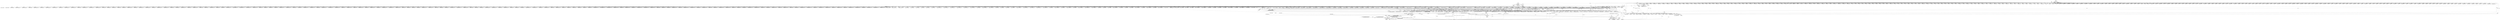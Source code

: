 digraph "0_ImageMagick_56d6e20de489113617cbbddaf41e92600a34db22@array" {
"1018650" [label="(Call,attributes[i] != (const xmlChar *) NULL)"];
"1017940" [label="(Call,attributes[i] != (const xmlChar *) NULL)"];
"1017972" [label="(Call,(const char *) attributes[i])"];
"1017930" [label="(Call,attributes == (const xmlChar **) NULL)"];
"1000185" [label="(MethodParameterIn,const xmlChar **attributes)"];
"1017932" [label="(Call,(const xmlChar **) NULL)"];
"1017918" [label="(Call,(Image *) NULL)"];
"1017908" [label="(Call,(Image*) NULL)"];
"1000237" [label="(Call,(char *) NULL)"];
"1000232" [label="(Call,(const char *) NULL)"];
"1017944" [label="(Call,(const xmlChar *) NULL)"];
"1018177" [label="(Call,(const char *) attributes[i])"];
"1018135" [label="(Call,attributes == (const xmlChar **) NULL)"];
"1018137" [label="(Call,(const xmlChar **) NULL)"];
"1018123" [label="(Call,(Image *) NULL)"];
"1018113" [label="(Call,(Image*) NULL)"];
"1018145" [label="(Call,attributes[i] != (const xmlChar *) NULL)"];
"1018149" [label="(Call,(const xmlChar *) NULL)"];
"1018641" [label="(Call,attributes != (const xmlChar **) NULL)"];
"1017952" [label="(Call,(const char *) attributes[i++])"];
"1018157" [label="(Call,(const char *) attributes[i++])"];
"1018643" [label="(Call,(const xmlChar **) NULL)"];
"1018629" [label="(Call,(Image *) NULL)"];
"1018251" [label="(Call,(Image*) NULL)"];
"1018046" [label="(Call,(Image*) NULL)"];
"1018681" [label="(Call,(const char *) attributes[i])"];
"1018650" [label="(Call,attributes[i] != (const xmlChar *) NULL)"];
"1018654" [label="(Call,(const xmlChar *) NULL)"];
"1018710" [label="(Call,(char **) NULL)"];
"1018670" [label="(Call,InterpretImageProperties(msl_info->image_info[n],\n                msl_info->attributes[n],(const char *) attributes[i]))"];
"1018668" [label="(Call,attribute=InterpretImageProperties(msl_info->image_info[n],\n                msl_info->attributes[n],(const char *) attributes[i]))"];
"1018686" [label="(Call,CloneString(&value,attribute))"];
"1008599" [label="(Call,(const char *) attributes[i])"];
"1018046" [label="(Call,(Image*) NULL)"];
"1017467" [label="(Call,(Image *) NULL)"];
"1017623" [label="(Call,(const char *) attributes[i])"];
"1018250" [label="(Identifier,stereoImage)"];
"1006461" [label="(Call,(const char *) attributes[i])"];
"1014935" [label="(Call,(const char *) attributes[i++])"];
"1014502" [label="(Call,(Image *) NULL)"];
"1018943" [label="(Call,attributes != (const xmlChar **) NULL)"];
"1003100" [label="(Call,(char **) NULL)"];
"1004484" [label="(Call,(const char *) attributes[i++])"];
"1014729" [label="(Call,(const xmlChar *) NULL)"];
"1018146" [label="(Call,attributes[i])"];
"1018139" [label="(Identifier,NULL)"];
"1006772" [label="(Call,attributes[i] != (const xmlChar *) NULL)"];
"1000234" [label="(Identifier,NULL)"];
"1009820" [label="(Call,(const xmlChar *) NULL)"];
"1018179" [label="(Call,attributes[i])"];
"1016133" [label="(Call,(const char *) NULL)"];
"1003342" [label="(Call,(const xmlChar *) NULL)"];
"1008856" [label="(Call,(Image *) NULL)"];
"1004334" [label="(Call,(const xmlChar *) NULL)"];
"1019473" [label="(Call,attributes[i] != (const xmlChar *) NULL)"];
"1004223" [label="(Call,(Image *) NULL)"];
"1014856" [label="(Call,(Image *) NULL)"];
"1001578" [label="(Call,(const xmlChar *) NULL)"];
"1014978" [label="(Call,(char **) NULL)"];
"1018253" [label="(Identifier,NULL)"];
"1003329" [label="(Call,attributes != (const xmlChar **) NULL)"];
"1007963" [label="(Call,attributes[i] != (const xmlChar *) NULL)"];
"1018123" [label="(Call,(Image *) NULL)"];
"1004977" [label="(Call,attributes[i] != (const xmlChar *) NULL)"];
"1004729" [label="(Call,(const xmlChar *) NULL)"];
"1009144" [label="(Call,(const char *) attributes[i])"];
"1012873" [label="(Call,(const char *) attributes[i++])"];
"1010794" [label="(Call,attributes[i] != (const xmlChar *) NULL)"];
"1018686" [label="(Call,CloneString(&value,attribute))"];
"1008628" [label="(Call,(char **) NULL)"];
"1018781" [label="(Call,(Image *) NULL)"];
"1001605" [label="(Call,(const char *) attributes[i])"];
"1003476" [label="(Call,(Image *) NULL)"];
"1000279" [label="(Call,(Image *) NULL)"];
"1019173" [label="(Call,(char **) NULL)"];
"1018251" [label="(Call,(Image*) NULL)"];
"1005603" [label="(Call,(char **) NULL)"];
"1001764" [label="(Call,(const char *) attributes[i++])"];
"1017950" [label="(Call,keyword=(const char *) attributes[i++])"];
"1018952" [label="(Call,attributes[i] != (const xmlChar *) NULL)"];
"1017951" [label="(Identifier,keyword)"];
"1006241" [label="(Call,(const xmlChar *) NULL)"];
"1017032" [label="(Call,(const char *) attributes[i++])"];
"1014011" [label="(Call,(const char *) attributes[i++])"];
"1012993" [label="(Call,(Image *) NULL)"];
"1017941" [label="(Call,attributes[i])"];
"1017221" [label="(Call,(Image *) NULL)"];
"1003024" [label="(Call,(const char *) attributes[i])"];
"1018373" [label="(Call,(const char *) attributes[i])"];
"1000529" [label="(Call,attributes[i] != (const xmlChar *) NULL)"];
"1014248" [label="(Call,(Image *) NULL)"];
"1007724" [label="(Call,(char **) NULL)"];
"1007223" [label="(Call,(const xmlChar *) NULL)"];
"1002993" [label="(Call,attributes[i] != (const xmlChar *) NULL)"];
"1009893" [label="(Call,(char **) NULL)"];
"1004956" [label="(Call,(Image *) NULL)"];
"1014663" [label="(Call,(Image *) NULL)"];
"1006434" [label="(Call,(const xmlChar *) NULL)"];
"1013026" [label="(Call,(const char *) attributes[i++])"];
"1002331" [label="(Call,(const xmlChar *) NULL)"];
"1008729" [label="(Call,(Image *) NULL)"];
"1015066" [label="(Call,(Image *) NULL)"];
"1007077" [label="(Call,attributes[i] != (const xmlChar *) NULL)"];
"1006523" [label="(Call,(char **) NULL)"];
"1014268" [label="(Call,attributes != (const xmlChar **) NULL)"];
"1002499" [label="(Call,(Image *) NULL)"];
"1012861" [label="(Call,attributes[i] != (const xmlChar *) NULL)"];
"1019031" [label="(Call,(const char *) NULL)"];
"1018166" [label="(Call,InterpretImageProperties(msl_info->image_info[n],\n          msl_info->attributes[n],(const char *) attributes[i]))"];
"1013260" [label="(Call,attributes[i] != (const xmlChar *) NULL)"];
"1008883" [label="(Call,attributes[i] != (const xmlChar *) NULL)"];
"1009667" [label="(Call,attributes[i] != (const xmlChar *) NULL)"];
"1010906" [label="(Call,attributes[i] != (const xmlChar *) NULL)"];
"1007655" [label="(Call,attributes != (const xmlChar **) NULL)"];
"1007668" [label="(Call,(const xmlChar *) NULL)"];
"1005116" [label="(Call,(const char *) attributes[i++])"];
"1007621" [label="(Call,(Image *) NULL)"];
"1018821" [label="(Call,(Image *) NULL)"];
"1019118" [label="(Call,attributes[i] != (const xmlChar *) NULL)"];
"1013005" [label="(Call,attributes != (const xmlChar **) NULL)"];
"1000232" [label="(Call,(const char *) NULL)"];
"1011472" [label="(Call,(const xmlChar **) NULL)"];
"1013107" [label="(Call,(char **) NULL)"];
"1013619" [label="(Call,attributes == (const xmlChar **) NULL)"];
"1007219" [label="(Call,attributes[i] != (const xmlChar *) NULL)"];
"1018671" [label="(Call,msl_info->image_info[n])"];
"1000235" [label="(Call,value=(char *) NULL)"];
"1017604" [label="(Call,(const char *) attributes[i++])"];
"1008762" [label="(Call,(const char *) attributes[i++])"];
"1018560" [label="(Call,(Image *) NULL)"];
"1016302" [label="(Call,attributes[i] != (const xmlChar *) NULL)"];
"1006249" [label="(Call,(const char *) attributes[i++])"];
"1003448" [label="(Call,(const char *) NULL)"];
"1015731" [label="(Call,attributes == (const xmlChar **) NULL)"];
"1000307" [label="(Call,(const xmlChar *) NULL)"];
"1010825" [label="(Call,(const char *) attributes[i])"];
"1018071" [label="(Call,(Image *) NULL)"];
"1008874" [label="(Call,attributes != (const xmlChar **) NULL)"];
"1019122" [label="(Call,(const xmlChar *) NULL)"];
"1008651" [label="(Call,(char **) NULL)"];
"1010806" [label="(Call,(const char *) attributes[i++])"];
"1017596" [label="(Call,(const xmlChar *) NULL)"];
"1002533" [label="(Call,(const char *) attributes[i++])"];
"1002705" [label="(Call,attributes[i] != (const xmlChar *) NULL)"];
"1007108" [label="(Call,(const char *) attributes[i])"];
"1017492" [label="(Call,(const xmlChar *) NULL)"];
"1003350" [label="(Call,(const char *) attributes[i++])"];
"1017427" [label="(Call,(Image *) NULL)"];
"1015276" [label="(Call,(Image *) NULL)"];
"1009698" [label="(Call,(const char *) attributes[i])"];
"1018125" [label="(Identifier,NULL)"];
"1018149" [label="(Call,(const xmlChar *) NULL)"];
"1005095" [label="(Call,attributes != (const xmlChar **) NULL)"];
"1018136" [label="(Identifier,attributes)"];
"1008160" [label="(Call,(const xmlChar *) NULL)"];
"1000185" [label="(MethodParameterIn,const xmlChar **attributes)"];
"1004968" [label="(Call,attributes != (const xmlChar **) NULL)"];
"1019108" [label="(Call,attributes == (const xmlChar **) NULL)"];
"1000541" [label="(Call,(const char *) attributes[i++])"];
"1016551" [label="(Call,attributes[i] != (const xmlChar *) NULL)"];
"1011228" [label="(Call,(const xmlChar *) NULL)"];
"1011479" [label="(Call,attributes[i] != (const xmlChar *) NULL)"];
"1017254" [label="(Call,(const char *) attributes[i++])"];
"1006803" [label="(Call,(const char *) attributes[i])"];
"1010626" [label="(Call,(const xmlChar *) NULL)"];
"1013264" [label="(Call,(const xmlChar *) NULL)"];
"1018710" [label="(Call,(char **) NULL)"];
"1018692" [label="(Identifier,keyword)"];
"1015773" [label="(Call,(const char *) attributes[i])"];
"1004756" [label="(Call,(const char *) attributes[i])"];
"1007056" [label="(Call,(Image *) NULL)"];
"1018629" [label="(Call,(Image *) NULL)"];
"1012008" [label="(Call,(char **) NULL)"];
"1017908" [label="(Call,(Image*) NULL)"];
"1001565" [label="(Call,attributes != (const xmlChar **) NULL)"];
"1010106" [label="(Call,attributes[i] != (const xmlChar *) NULL)"];
"1006586" [label="(Call,(Image *) NULL)"];
"1010507" [label="(Call,(char **) NULL)"];
"1004701" [label="(Call,(Image *) NULL)"];
"1018708" [label="(Call,StringToDouble(value,\n                        (char **) NULL))"];
"1010304" [label="(Call,(const char *) attributes[i])"];
"1018111" [label="(Call,*\n          stereoImage = (Image*) NULL)"];
"1008568" [label="(Call,attributes == (const xmlChar **) NULL)"];
"1010285" [label="(Call,(const char *) attributes[i++])"];
"1008556" [label="(Call,(Image *) NULL)"];
"1017020" [label="(Call,attributes[i] != (const xmlChar *) NULL)"];
"1017972" [label="(Call,(const char *) attributes[i])"];
"1001983" [label="(Call,(Image *) NULL)"];
"1017944" [label="(Call,(const xmlChar *) NULL)"];
"1008486" [label="(Call,(Image *) NULL)"];
"1018416" [label="(Call,(Image *) NULL)"];
"1013153" [label="(Call,(Image *) NULL)"];
"1005104" [label="(Call,attributes[i] != (const xmlChar *) NULL)"];
"1018155" [label="(Call,keyword=(const char *) attributes[i++])"];
"1004737" [label="(Call,(const char *) attributes[i++])"];
"1004321" [label="(Call,attributes != (const xmlChar **) NULL)"];
"1007796" [label="(Call,(char **) NULL)"];
"1019259" [label="(Call,(const char *) attributes[i++])"];
"1009457" [label="(Call,attributes != (const xmlChar **) NULL)"];
"1018177" [label="(Call,(const char *) attributes[i])"];
"1017918" [label="(Call,(Image *) NULL)"];
"1015555" [label="(Call,(const char *) attributes[i])"];
"1017974" [label="(Call,attributes[i])"];
"1014913" [label="(Call,attributes == (const xmlChar **) NULL)"];
"1009104" [label="(Call,attributes != (const xmlChar **) NULL)"];
"1010545" [label="(Call,(Image *) NULL)"];
"1004476" [label="(Call,(const xmlChar *) NULL)"];
"1017961" [label="(Call,InterpretImageProperties(msl_info->image_info[n],\n          msl_info->attributes[n],(const char *) attributes[i]))"];
"1004443" [label="(Call,(Image *) NULL)"];
"1005702" [label="(Call,(char **) NULL)"];
"1017912" [label="(Call,msl_info->image[n] == (Image *) NULL)"];
"1011909" [label="(Call,(char **) NULL)"];
"1010896" [label="(Call,attributes == (const xmlChar **) NULL)"];
"1018983" [label="(Call,(const char *) attributes[i])"];
"1006679" [label="(Call,(const char *) attributes[i])"];
"1009559" [label="(Call,(char **) NULL)"];
"1009478" [label="(Call,(const char *) attributes[i++])"];
"1016998" [label="(Call,(Image *) NULL)"];
"1016530" [label="(Call,(Image *) NULL)"];
"1018044" [label="(Call,watermark != (Image*) NULL)"];
"1005008" [label="(Call,(const char *) attributes[i])"];
"1005566" [label="(Call,(char **) NULL)"];
"1018648" [label="(Identifier,i)"];
"1002635" [label="(Call,(Image *) NULL)"];
"1002016" [label="(Call,(const xmlChar *) NULL)"];
"1017744" [label="(Call,(const xmlChar *) NULL)"];
"1018137" [label="(Call,(const xmlChar **) NULL)"];
"1004884" [label="(Call,(const char *) attributes[i])"];
"1018676" [label="(Call,msl_info->attributes[n])"];
"1008355" [label="(Call,attributes[i] != (const xmlChar *) NULL)"];
"1018873" [label="(Call,(const char *) attributes[i])"];
"1015288" [label="(Call,attributes != (const xmlChar **) NULL)"];
"1004306" [label="(Call,(Image *) NULL)"];
"1013999" [label="(Call,attributes[i] != (const xmlChar *) NULL)"];
"1004503" [label="(Call,(const char *) attributes[i])"];
"1018135" [label="(Call,attributes == (const xmlChar **) NULL)"];
"1009466" [label="(Call,attributes[i] != (const xmlChar *) NULL)"];
"1016293" [label="(Call,attributes != (const xmlChar **) NULL)"];
"1003989" [label="(Call,(Image *) NULL)"];
"1012916" [label="(Call,(char *) NULL)"];
"1002451" [label="(Call,(Image *) NULL)"];
"1006330" [label="(Call,(char **) NULL)"];
"1017906" [label="(Call,*\n          watermark = (Image*) NULL)"];
"1000936" [label="(Call,(char **) NULL)"];
"1004989" [label="(Call,(const char *) attributes[i++])"];
"1006216" [label="(Call,(Image *) NULL)"];
"1008367" [label="(Call,(const char *) attributes[i++])"];
"1016823" [label="(Call,attributes != (const xmlChar **) NULL)"];
"1000959" [label="(Call,(char **) NULL)"];
"1011491" [label="(Call,(const char *) attributes[i++])"];
"1000533" [label="(Call,(const xmlChar *) NULL)"];
"1018113" [label="(Call,(Image*) NULL)"];
"1004330" [label="(Call,attributes[i] != (const xmlChar *) NULL)"];
"1013667" [label="(Call,(const char *) attributes[i])"];
"1000315" [label="(Call,(const char *) attributes[i++])"];
"1005726" [label="(Call,(char **) NULL)"];
"1017929" [label="(ControlStructure,if (attributes == (const xmlChar **) NULL))"];
"1012865" [label="(Call,(const xmlChar *) NULL)"];
"1017564" [label="(Call,(Image *) NULL)"];
"1008346" [label="(Call,attributes != (const xmlChar **) NULL)"];
"1007182" [label="(Call,(Image *) NULL)"];
"1017519" [label="(Call,(const char *) attributes[i])"];
"1018668" [label="(Call,attribute=InterpretImageProperties(msl_info->image_info[n],\n                msl_info->attributes[n],(const char *) attributes[i]))"];
"1018651" [label="(Call,attributes[i])"];
"1018321" [label="(Call,(Image *) NULL)"];
"1001783" [label="(Call,(const char *) attributes[i])"];
"1004463" [label="(Call,attributes != (const xmlChar **) NULL)"];
"1008334" [label="(Call,(Image *) NULL)"];
"1019463" [label="(Call,attributes == (const xmlChar **) NULL)"];
"1014277" [label="(Call,attributes[i] != (const xmlChar *) NULL)"];
"1007967" [label="(Call,(const xmlChar *) NULL)"];
"1017364" [label="(Call,(char **) NULL)"];
"1010414" [label="(Call,attributes[i] != (const xmlChar *) NULL)"];
"1002997" [label="(Call,(const xmlChar *) NULL)"];
"1009658" [label="(Call,attributes != (const xmlChar **) NULL)"];
"1015515" [label="(Call,attributes != (const xmlChar **) NULL)"];
"1017910" [label="(Identifier,NULL)"];
"1014556" [label="(Call,(const char *) attributes[i])"];
"1014003" [label="(Call,(const xmlChar *) NULL)"];
"1001731" [label="(Call,(Image *) NULL)"];
"1018623" [label="(Call,msl_info->image[n] == (Image *) NULL)"];
"1008781" [label="(Call,(const char *) attributes[i])"];
"1015487" [label="(Call,(Image *) NULL)"];
"1018156" [label="(Identifier,keyword)"];
"1013272" [label="(Call,(const char *) attributes[i++])"];
"1011255" [label="(Call,(const char *) attributes[i])"];
"1004853" [label="(Call,attributes[i] != (const xmlChar *) NULL)"];
"1014528" [label="(Call,(const xmlChar *) NULL)"];
"1003765" [label="(Call,(const char *) NULL)"];
"1003943" [label="(Call,(char **) NULL)"];
"1010418" [label="(Call,(const xmlChar *) NULL)"];
"1017938" [label="(Identifier,i)"];
"1010884" [label="(Call,(Image *) NULL)"];
"1002239" [label="(Call,(Image *) NULL)"];
"1018276" [label="(Call,(Image *) NULL)"];
"1017740" [label="(Call,attributes[i] != (const xmlChar *) NULL)"];
"1008590" [label="(Call,(const char *) attributes[i++])"];
"1012662" [label="(Call,(const xmlChar *) NULL)"];
"1015753" [label="(Call,(const char *) attributes[i++])"];
"1010097" [label="(Call,attributes != (const xmlChar **) NULL)"];
"1017935" [label="(ControlStructure,break;)"];
"1012851" [label="(Call,attributes == (const xmlChar **) NULL)"];
"1018659" [label="(Block,)"];
"1016362" [label="(Call,(char **) NULL)"];
"1014756" [label="(Call,(const char *) attributes[i])"];
"1001752" [label="(Call,attributes[i] != (const xmlChar *) NULL)"];
"1006237" [label="(Call,attributes[i] != (const xmlChar *) NULL)"];
"1006639" [label="(Call,attributes != (const xmlChar **) NULL)"];
"1010922" [label="(Call,(const char *) attributes[i++])"];
"1004832" [label="(Call,(Image *) NULL)"];
"1018641" [label="(Call,attributes != (const xmlChar **) NULL)"];
"1010110" [label="(Call,(const xmlChar *) NULL)"];
"1006931" [label="(Call,(Image *) NULL)"];
"1013929" [label="(Call,(Image *) NULL)"];
"1009203" [label="(Call,(char **) NULL)"];
"1014785" [label="(Call,(char **) NULL)"];
"1000303" [label="(Call,attributes[i] != (const xmlChar *) NULL)"];
"1007941" [label="(Call,(Image *) NULL)"];
"1003532" [label="(Call,(const char *) attributes[i])"];
"1008887" [label="(Call,(const xmlChar *) NULL)"];
"1009470" [label="(Call,(const xmlChar *) NULL)"];
"1019247" [label="(Call,attributes[i] != (const xmlChar *) NULL)"];
"1018656" [label="(Identifier,NULL)"];
"1012658" [label="(Call,attributes[i] != (const xmlChar *) NULL)"];
"1003369" [label="(Call,(const char *) attributes[i])"];
"1006430" [label="(Call,attributes[i] != (const xmlChar *) NULL)"];
"1002717" [label="(Call,(const char *) attributes[i++])"];
"1002012" [label="(Call,attributes[i] != (const xmlChar *) NULL)"];
"1009113" [label="(Call,attributes[i] != (const xmlChar *) NULL)"];
"1015528" [label="(Call,(const xmlChar *) NULL)"];
"1010273" [label="(Call,attributes[i] != (const xmlChar *) NULL)"];
"1012893" [label="(Call,(const char *) attributes[i])"];
"1004660" [label="(Call,(Image *) NULL)"];
"1014955" [label="(Call,(const char *) attributes[i])"];
"1017024" [label="(Call,(const xmlChar *) NULL)"];
"1010798" [label="(Call,(const xmlChar *) NULL)"];
"1017273" [label="(Call,(const char *) attributes[i])"];
"1015745" [label="(Call,(const xmlChar *) NULL)"];
"1010941" [label="(Call,(const char *) attributes[i])"];
"1008146" [label="(Call,attributes == (const xmlChar **) NULL)"];
"1017233" [label="(Call,attributes != (const xmlChar **) NULL)"];
"1016888" [label="(Call,(char **) NULL)"];
"1012032" [label="(Call,(char **) NULL)"];
"1010653" [label="(Call,(const char *) attributes[i])"];
"1008582" [label="(Call,(const xmlChar *) NULL)"];
"1006268" [label="(Call,(const char *) attributes[i])"];
"1014737" [label="(Call,(const char *) attributes[i++])"];
"1009807" [label="(Call,attributes != (const xmlChar **) NULL)"];
"1018683" [label="(Call,attributes[i])"];
"1016542" [label="(Call,attributes != (const xmlChar **) NULL)"];
"1014524" [label="(Call,attributes[i] != (const xmlChar *) NULL)"];
"1002043" [label="(Call,(const char *) attributes[i])"];
"1000334" [label="(Call,(const char *) attributes[i])"];
"1009445" [label="(Call,(Image *) NULL)"];
"1007231" [label="(Call,(const char *) attributes[i++])"];
"1001878" [label="(Call,(char **) NULL)"];
"1006409" [label="(Call,(Image *) NULL)"];
"1001942" [label="(Call,(Image *) NULL)"];
"1004472" [label="(Call,attributes[i] != (const xmlChar *) NULL)"];
"1019593" [label="(Call,value != NULL)"];
"1001743" [label="(Call,attributes != (const xmlChar **) NULL)"];
"1001586" [label="(Call,(const char *) attributes[i++])"];
"1006228" [label="(Call,attributes != (const xmlChar **) NULL)"];
"1010137" [label="(Call,(const char *) attributes[i])"];
"1009780" [label="(Call,(Image *) NULL)"];
"1007089" [label="(Call,(const char *) attributes[i++])"];
"1015719" [label="(Call,(Image *) NULL)"];
"1019251" [label="(Call,(const xmlChar *) NULL)"];
"1006964" [label="(Call,(const char *) attributes[i++])"];
"1004844" [label="(Call,attributes != (const xmlChar **) NULL)"];
"1018143" [label="(Identifier,i)"];
"1015078" [label="(Call,attributes != (const xmlChar **) NULL)"];
"1006368" [label="(Call,(Image *) NULL)"];
"1018141" [label="(ControlStructure,for (i=0; (attributes[i] != (const xmlChar *) NULL); i++))"];
"1016845" [label="(Call,(const char *) attributes[i++])"];
"1019225" [label="(Call,(Image *) NULL)"];
"1017936" [label="(ControlStructure,for (i=0; (attributes[i] != (const xmlChar *) NULL); i++))"];
"1002948" [label="(Call,(Image *) NULL)"];
"1017583" [label="(Call,attributes != (const xmlChar **) NULL)"];
"1016865" [label="(Call,(const char *) attributes[i])"];
"1000520" [label="(Call,attributes != (const xmlChar **) NULL)"];
"1006857" [label="(Call,(Image *) NULL)"];
"1018646" [label="(ControlStructure,for (i=0; (attributes[i] != (const xmlChar *) NULL); i++))"];
"1018643" [label="(Call,(const xmlChar **) NULL)"];
"1017719" [label="(Call,(Image *) NULL)"];
"1000239" [label="(Identifier,NULL)"];
"1016582" [label="(Call,(const char *) attributes[i])"];
"1011200" [label="(Call,(Image *) NULL)"];
"1008895" [label="(Call,(const char *) attributes[i++])"];
"1002024" [label="(Call,(const char *) attributes[i++])"];
"1002525" [label="(Call,(const xmlChar *) NULL)"];
"1004865" [label="(Call,(const char *) attributes[i++])"];
"1014207" [label="(Call,(Image *) NULL)"];
"1013018" [label="(Call,(const xmlChar *) NULL)"];
"1017674" [label="(Call,(char **) NULL)"];
"1007695" [label="(Call,(const char *) attributes[i])"];
"1002339" [label="(Call,(const char *) attributes[i++])"];
"1017242" [label="(Call,attributes[i] != (const xmlChar *) NULL)"];
"1013250" [label="(Call,attributes == (const xmlChar **) NULL)"];
"1008578" [label="(Call,attributes[i] != (const xmlChar *) NULL)"];
"1018449" [label="(Call,(const xmlChar *) NULL)"];
"1010622" [label="(Call,attributes[i] != (const xmlChar *) NULL)"];
"1018163" [label="(Call,CloneString(&value,InterpretImageProperties(msl_info->image_info[n],\n          msl_info->attributes[n],(const char *) attributes[i])))"];
"1014308" [label="(Call,(const char *) attributes[i])"];
"1006421" [label="(Call,attributes != (const xmlChar **) NULL)"];
"1017752" [label="(Call,(const char *) attributes[i++])"];
"1003501" [label="(Call,attributes[i] != (const xmlChar *) NULL)"];
"1010264" [label="(Call,attributes != (const xmlChar **) NULL)"];
"1018354" [label="(Call,(const char *) attributes[i++])"];
"1000484" [label="(Call,(Image *) NULL)"];
"1008741" [label="(Call,attributes != (const xmlChar **) NULL)"];
"1008142" [label="(Call,(Image *) NULL)"];
"1019279" [label="(Call,(const char *) attributes[i])"];
"1015536" [label="(Call,(const char *) attributes[i++])"];
"1009847" [label="(Call,(const char *) attributes[i])"];
"1007953" [label="(Call,attributes == (const xmlChar **) NULL)"];
"1002553" [label="(Call,(const char *) attributes[i])"];
"1014923" [label="(Call,attributes[i] != (const xmlChar *) NULL)"];
"1013695" [label="(Call,(char **) NULL)"];
"1004716" [label="(Call,attributes != (const xmlChar **) NULL)"];
"1010118" [label="(Call,(const char *) attributes[i++])"];
"1000294" [label="(Call,attributes != (const xmlChar **) NULL)"];
"1010734" [label="(Call,(char **) NULL)"];
"1015016" [label="(Call,(Image *) NULL)"];
"1016333" [label="(Call,(const char *) attributes[i])"];
"1018045" [label="(Identifier,watermark)"];
"1002291" [label="(Call,(Image *) NULL)"];
"1017500" [label="(Call,(const char *) attributes[i++])"];
"1018854" [label="(Call,(const char *) attributes[i++])"];
"1009940" [label="(Call,(char **) NULL)"];
"1014725" [label="(Call,attributes[i] != (const xmlChar *) NULL)"];
"1011886" [label="(Call,(char **) NULL)"];
"1018642" [label="(Identifier,attributes)"];
"1018928" [label="(Call,(Image *) NULL)"];
"1002511" [label="(Call,attributes != (const xmlChar **) NULL)"];
"1004981" [label="(Call,(const xmlChar *) NULL)"];
"1019505" [label="(Call,(const char *) attributes[i])"];
"1007975" [label="(Call,(const char *) attributes[i++])"];
"1006660" [label="(Call,(const char *) attributes[i++])"];
"1005108" [label="(Call,(const xmlChar *) NULL)"];
"1001550" [label="(Call,(Image *) NULL)"];
"1002984" [label="(Call,attributes != (const xmlChar **) NULL)"];
"1013014" [label="(Call,attributes[i] != (const xmlChar *) NULL)"];
"1005059" [label="(Call,(Image *) NULL)"];
"1001680" [label="(Call,(Image *) NULL)"];
"1018689" [label="(Identifier,attribute)"];
"1015099" [label="(Call,(const char *) attributes[i++])"];
"1007676" [label="(Call,(const char *) attributes[i++])"];
"1010082" [label="(Call,(Image *) NULL)"];
"1018151" [label="(Identifier,NULL)"];
"1013238" [label="(Call,(Image *) NULL)"];
"1017920" [label="(Identifier,NULL)"];
"1002576" [label="(Call,(char **) NULL)"];
"1018445" [label="(Call,attributes[i] != (const xmlChar *) NULL)"];
"1016833" [label="(Call,attributes[i] != (const xmlChar *) NULL)"];
"1006983" [label="(Call,(const char *) attributes[i])"];
"1010613" [label="(Call,attributes != (const xmlChar **) NULL)"];
"1008359" [label="(Call,(const xmlChar *) NULL)"];
"1004361" [label="(Call,(const char *) attributes[i])"];
"1006442" [label="(Call,(const char *) attributes[i++])"];
"1011224" [label="(Call,attributes[i] != (const xmlChar *) NULL)"];
"1014514" [label="(Call,attributes == (const xmlChar **) NULL)"];
"1010634" [label="(Call,(const char *) attributes[i++])"];
"1013639" [label="(Call,(const xmlChar *) NULL)"];
"1010405" [label="(Call,attributes != (const xmlChar **) NULL)"];
"1008750" [label="(Call,attributes[i] != (const xmlChar *) NULL)"];
"1002906" [label="(Call,(Image *) NULL)"];
"1009990" [label="(Call,(char **) NULL)"];
"1013764" [label="(Call,(char **) NULL)"];
"1018670" [label="(Call,InterpretImageProperties(msl_info->image_info[n],\n                msl_info->attributes[n],(const char *) attributes[i]))"];
"1016947" [label="(Call,(Image *) NULL)"];
"1018712" [label="(Identifier,NULL)"];
"1007984" [label="(Call,(const char *) attributes[i])"];
"1015584" [label="(Call,(char **) NULL)"];
"1018145" [label="(Call,attributes[i] != (const xmlChar *) NULL)"];
"1015524" [label="(Call,attributes[i] != (const xmlChar *) NULL)"];
"1016763" [label="(Call,(Image *) NULL)"];
"1011510" [label="(Call,(const char *) attributes[i])"];
"1013635" [label="(Call,attributes[i] != (const xmlChar *) NULL)"];
"1002521" [label="(Call,attributes[i] != (const xmlChar *) NULL)"];
"1000560" [label="(Call,(const char *) attributes[i])"];
"1007821" [label="(Call,(char **) NULL)"];
"1017479" [label="(Call,attributes != (const xmlChar **) NULL)"];
"1013787" [label="(Call,(char **) NULL)"];
"1007210" [label="(Call,attributes != (const xmlChar **) NULL)"];
"1015301" [label="(Call,(const xmlChar *) NULL)"];
"1008415" [label="(Call,(char **) NULL)"];
"1016278" [label="(Call,(Image *) NULL)"];
"1006943" [label="(Call,attributes != (const xmlChar **) NULL)"];
"1011483" [label="(Call,(const xmlChar *) NULL)"];
"1018964" [label="(Call,(const char *) attributes[i++])"];
"1014142" [label="(Call,(char **) NULL)"];
"1017932" [label="(Call,(const xmlChar **) NULL)"];
"1000443" [label="(Call,(Image *) NULL)"];
"1004342" [label="(Call,(const char *) attributes[i++])"];
"1018650" [label="(Call,attributes[i] != (const xmlChar *) NULL)"];
"1011215" [label="(Call,attributes != (const xmlChar **) NULL)"];
"1010784" [label="(Call,attributes == (const xmlChar **) NULL)"];
"1016387" [label="(Call,(char **) NULL)"];
"1018631" [label="(Identifier,NULL)"];
"1016837" [label="(Call,(const xmlChar *) NULL)"];
"1010587" [label="(Call,(Image *) NULL)"];
"1012670" [label="(Call,(const char *) attributes[i++])"];
"1011236" [label="(Call,(const char *) attributes[i++])"];
"1018157" [label="(Call,(const char *) attributes[i++])"];
"1009117" [label="(Call,(const xmlChar *) NULL)"];
"1015309" [label="(Call,(const char *) attributes[i++])"];
"1017930" [label="(Call,attributes == (const xmlChar **) NULL)"];
"1014438" [label="(Call,(Image *) NULL)"];
"1018333" [label="(Call,attributes != (const xmlChar **) NULL)"];
"1002736" [label="(Call,(const char *) attributes[i])"];
"1018681" [label="(Call,(const char *) attributes[i])"];
"1008168" [label="(Call,(const char *) attributes[i++])"];
"1016563" [label="(Call,(const char *) attributes[i++])"];
"1017931" [label="(Identifier,attributes)"];
"1018654" [label="(Call,(const xmlChar *) NULL)"];
"1003311" [label="(Call,(Image *) NULL)"];
"1008674" [label="(Call,(char **) NULL)"];
"1019237" [label="(Call,attributes == (const xmlChar **) NULL)"];
"1001574" [label="(Call,attributes[i] != (const xmlChar *) NULL)"];
"1018956" [label="(Call,(const xmlChar *) NULL)"];
"1018645" [label="(Identifier,NULL)"];
"1007664" [label="(Call,attributes[i] != (const xmlChar *) NULL)"];
"1002696" [label="(Call,attributes != (const xmlChar **) NULL)"];
"1015087" [label="(Call,attributes[i] != (const xmlChar *) NULL)"];
"1013972" [label="(Call,(Image *) NULL)"];
"1006776" [label="(Call,(const xmlChar *) NULL)"];
"1018048" [label="(Identifier,NULL)"];
"1018842" [label="(Call,attributes[i] != (const xmlChar *) NULL)"];
"1018669" [label="(Identifier,attribute)"];
"1017010" [label="(Call,attributes == (const xmlChar **) NULL)"];
"1018249" [label="(Call,stereoImage != (Image*) NULL)"];
"1017954" [label="(Call,attributes[i++])"];
"1001058" [label="(Call,(char **) NULL)"];
"1017592" [label="(Call,attributes[i] != (const xmlChar *) NULL)"];
"1014536" [label="(Call,(const char *) attributes[i++])"];
"1016684" [label="(Call,(char **) NULL)"];
"1017488" [label="(Call,attributes[i] != (const xmlChar *) NULL)"];
"1001756" [label="(Call,(const xmlChar *) NULL)"];
"1013990" [label="(Call,attributes != (const xmlChar **) NULL)"];
"1012689" [label="(Call,(const char *) attributes[i])"];
"1016314" [label="(Call,(const char *) attributes[i++])"];
"1010015" [label="(Call,(char **) NULL)"];
"1010393" [label="(Call,(Image *) NULL)"];
"1018687" [label="(Call,&value)"];
"1003513" [label="(Call,(const char *) attributes[i++])"];
"1014289" [label="(Call,(const char *) attributes[i++])"];
"1004725" [label="(Call,attributes[i] != (const xmlChar *) NULL)"];
"1006648" [label="(Call,attributes[i] != (const xmlChar *) NULL)"];
"1018760" [label="(Identifier,swirl_image)"];
"1018457" [label="(Call,(const char *) attributes[i++])"];
"1009605" [label="(Call,(Image *) NULL)"];
"1006763" [label="(Call,attributes != (const xmlChar **) NULL)"];
"1006627" [label="(Call,(Image *) NULL)"];
"1010277" [label="(Call,(const xmlChar *) NULL)"];
"1011470" [label="(Call,attributes != (const xmlChar **) NULL)"];
"1002318" [label="(Call,attributes != (const xmlChar **) NULL)"];
"1009081" [label="(Call,(Image *) NULL)"];
"1017052" [label="(Call,(const char *) attributes[i])"];
"1007570" [label="(Call,(Image *) NULL)"];
"1002327" [label="(Call,attributes[i] != (const xmlChar *) NULL)"];
"1014281" [label="(Call,(const xmlChar *) NULL)"];
"1016811" [label="(Call,(Image *) NULL)"];
"1006784" [label="(Call,(const char *) attributes[i++])"];
"1009876" [label="(Call,(char **) NULL)"];
"1010252" [label="(Call,(Image *) NULL)"];
"1017833" [label="(Call,(char **) NULL)"];
"1017871" [label="(Call,(Image *) NULL)"];
"1000230" [label="(Call,keyword=(const char *) NULL)"];
"1006751" [label="(Call,(Image *) NULL)"];
"1009816" [label="(Call,attributes[i] != (const xmlChar *) NULL)"];
"1019150" [label="(Call,(const char *) attributes[i])"];
"1006952" [label="(Call,attributes[i] != (const xmlChar *) NULL)"];
"1015741" [label="(Call,attributes[i] != (const xmlChar *) NULL)"];
"1013607" [label="(Call,(Image *) NULL)"];
"1016555" [label="(Call,(const xmlChar *) NULL)"];
"1019096" [label="(Call,(Image *) NULL)"];
"1003492" [label="(Call,attributes != (const xmlChar **) NULL)"];
"1018476" [label="(Call,(const char *) attributes[i])"];
"1015669" [label="(Call,(char **) NULL)"];
"1012853" [label="(Call,(const xmlChar **) NULL)"];
"1010445" [label="(Call,(const char *) attributes[i])"];
"1015118" [label="(Call,(const char *) attributes[i])"];
"1009965" [label="(Call,(char **) NULL)"];
"1018436" [label="(Call,attributes != (const xmlChar **) NULL)"];
"1008156" [label="(Call,attributes[i] != (const xmlChar *) NULL)"];
"1002709" [label="(Call,(const xmlChar *) NULL)"];
"1008246" [label="(Call,(Image *) NULL)"];
"1013647" [label="(Call,(const char *) attributes[i++])"];
"1015328" [label="(Call,(const char *) attributes[i])"];
"1018140" [label="(ControlStructure,break;)"];
"1003005" [label="(Call,(const char *) attributes[i++])"];
"1018159" [label="(Call,attributes[i++])"];
"1018342" [label="(Call,attributes[i] != (const xmlChar *) NULL)"];
"1017731" [label="(Call,attributes != (const xmlChar **) NULL)"];
"1008914" [label="(Call,(const char *) attributes[i])"];
"1019477" [label="(Call,(const xmlChar *) NULL)"];
"1018661" [label="(Identifier,keyword)"];
"1019130" [label="(Call,(const char *) attributes[i++])"];
"1012626" [label="(Call,(Image *) NULL)"];
"1015235" [label="(Call,(Image *) NULL)"];
"1003338" [label="(Call,attributes[i] != (const xmlChar *) NULL)"];
"1001084" [label="(Call,(char **) NULL)"];
"1009284" [label="(Call,(char **) NULL)"];
"1014901" [label="(Call,(Image *) NULL)"];
"1018117" [label="(Call,msl_info->image[n] == (Image *) NULL)"];
"1017946" [label="(Identifier,NULL)"];
"1013045" [label="(Call,(const char *) attributes[i])"];
"1018833" [label="(Call,attributes != (const xmlChar **) NULL)"];
"1017958" [label="(Call,CloneString(&value,InterpretImageProperties(msl_info->image_info[n],\n          msl_info->attributes[n],(const char *) attributes[i])))"];
"1017934" [label="(Identifier,NULL)"];
"1014716" [label="(Call,attributes != (const xmlChar **) NULL)"];
"1009646" [label="(Call,(Image *) NULL)"];
"1017246" [label="(Call,(const xmlChar *) NULL)"];
"1002676" [label="(Call,(Image *) NULL)"];
"1002358" [label="(Call,(const char *) attributes[i])"];
"1015445" [label="(Call,(Image *) NULL)"];
"1018115" [label="(Identifier,NULL)"];
"1014704" [label="(Call,(Image *) NULL)"];
"1019451" [label="(Call,(Image *) NULL)"];
"1019349" [label="(Call,(Image *) NULL)"];
"1009125" [label="(Call,(const char *) attributes[i++])"];
"1013292" [label="(Call,(const char *) attributes[i])"];
"1017771" [label="(Call,(const char *) attributes[i])"];
"1003505" [label="(Call,(const xmlChar *) NULL)"];
"1008188" [label="(Call,(const char *) attributes[i])"];
"1019485" [label="(Call,(const char *) attributes[i++])"];
"1018846" [label="(Call,(const xmlChar *) NULL)"];
"1014030" [label="(Call,(const char *) attributes[i])"];
"1002003" [label="(Call,attributes != (const xmlChar **) NULL)"];
"1017940" [label="(Call,attributes[i] != (const xmlChar *) NULL)"];
"1015091" [label="(Call,(const xmlChar *) NULL)"];
"1012649" [label="(Call,attributes != (const xmlChar **) NULL)"];
"1008997" [label="(Call,(const char *) NULL)"];
"1007250" [label="(Call,(const char *) attributes[i])"];
"1016489" [label="(Call,(Image *) NULL)"];
"1018688" [label="(Identifier,value)"];
"1008386" [label="(Call,(const char *) attributes[i])"];
"1009828" [label="(Call,(const char *) attributes[i++])"];
"1005135" [label="(Call,(const char *) attributes[i])"];
"1017180" [label="(Call,(Image *) NULL)"];
"1000237" [label="(Call,(char *) NULL)"];
"1010786" [label="(Call,(const xmlChar **) NULL)"];
"1015297" [label="(Call,attributes[i] != (const xmlChar *) NULL)"];
"1018662" [label="(Call,(const char *) attributes[i++])"];
"1014927" [label="(Call,(const xmlChar *) NULL)"];
"1009497" [label="(Call,(const char *) attributes[i])"];
"1017952" [label="(Call,(const char *) attributes[i++])"];
"1019610" [label="(MethodReturn,static void)"];
"1007068" [label="(Call,attributes != (const xmlChar **) NULL)"];
"1010426" [label="(Call,(const char *) attributes[i++])"];
"1016306" [label="(Call,(const xmlChar *) NULL)"];
"1009679" [label="(Call,(const char *) attributes[i++])"];
"1018640" [label="(ControlStructure,if (attributes != (const xmlChar **) NULL))"];
"1018134" [label="(ControlStructure,if (attributes == (const xmlChar **) NULL))"];
"1018650" -> "1018646"  [label="AST: "];
"1018650" -> "1018654"  [label="CFG: "];
"1018651" -> "1018650"  [label="AST: "];
"1018654" -> "1018650"  [label="AST: "];
"1018661" -> "1018650"  [label="CFG: "];
"1018760" -> "1018650"  [label="CFG: "];
"1018650" -> "1019610"  [label="DDG: (const xmlChar *) NULL"];
"1018650" -> "1019610"  [label="DDG: attributes[i] != (const xmlChar *) NULL"];
"1018650" -> "1019610"  [label="DDG: attributes[i]"];
"1017940" -> "1018650"  [label="DDG: attributes[i]"];
"1018177" -> "1018650"  [label="DDG: attributes[i]"];
"1018145" -> "1018650"  [label="DDG: attributes[i]"];
"1017972" -> "1018650"  [label="DDG: attributes[i]"];
"1018641" -> "1018650"  [label="DDG: attributes"];
"1018681" -> "1018650"  [label="DDG: attributes[i]"];
"1000185" -> "1018650"  [label="DDG: attributes"];
"1018654" -> "1018650"  [label="DDG: NULL"];
"1018650" -> "1018681"  [label="DDG: attributes[i]"];
"1017940" -> "1017936"  [label="AST: "];
"1017940" -> "1017944"  [label="CFG: "];
"1017941" -> "1017940"  [label="AST: "];
"1017944" -> "1017940"  [label="AST: "];
"1017951" -> "1017940"  [label="CFG: "];
"1018045" -> "1017940"  [label="CFG: "];
"1017940" -> "1019610"  [label="DDG: attributes[i] != (const xmlChar *) NULL"];
"1017940" -> "1019610"  [label="DDG: attributes[i]"];
"1017940" -> "1019610"  [label="DDG: (const xmlChar *) NULL"];
"1017972" -> "1017940"  [label="DDG: attributes[i]"];
"1017930" -> "1017940"  [label="DDG: attributes"];
"1000185" -> "1017940"  [label="DDG: attributes"];
"1017944" -> "1017940"  [label="DDG: NULL"];
"1017940" -> "1017972"  [label="DDG: attributes[i]"];
"1017940" -> "1018333"  [label="DDG: attributes[i]"];
"1017940" -> "1018342"  [label="DDG: attributes[i]"];
"1017940" -> "1018436"  [label="DDG: attributes[i]"];
"1017940" -> "1018445"  [label="DDG: attributes[i]"];
"1017940" -> "1018641"  [label="DDG: attributes[i]"];
"1017940" -> "1018833"  [label="DDG: attributes[i]"];
"1017940" -> "1018842"  [label="DDG: attributes[i]"];
"1017940" -> "1018943"  [label="DDG: attributes[i]"];
"1017940" -> "1018952"  [label="DDG: attributes[i]"];
"1017940" -> "1019108"  [label="DDG: attributes[i]"];
"1017940" -> "1019118"  [label="DDG: attributes[i]"];
"1017940" -> "1019237"  [label="DDG: attributes[i]"];
"1017940" -> "1019247"  [label="DDG: attributes[i]"];
"1017940" -> "1019463"  [label="DDG: attributes[i]"];
"1017940" -> "1019473"  [label="DDG: attributes[i]"];
"1017972" -> "1017961"  [label="AST: "];
"1017972" -> "1017974"  [label="CFG: "];
"1017973" -> "1017972"  [label="AST: "];
"1017974" -> "1017972"  [label="AST: "];
"1017961" -> "1017972"  [label="CFG: "];
"1017972" -> "1019610"  [label="DDG: attributes[i]"];
"1017972" -> "1017961"  [label="DDG: attributes[i]"];
"1017930" -> "1017972"  [label="DDG: attributes"];
"1000185" -> "1017972"  [label="DDG: attributes"];
"1017972" -> "1018333"  [label="DDG: attributes[i]"];
"1017972" -> "1018342"  [label="DDG: attributes[i]"];
"1017972" -> "1018436"  [label="DDG: attributes[i]"];
"1017972" -> "1018445"  [label="DDG: attributes[i]"];
"1017972" -> "1018641"  [label="DDG: attributes[i]"];
"1017972" -> "1018833"  [label="DDG: attributes[i]"];
"1017972" -> "1018842"  [label="DDG: attributes[i]"];
"1017972" -> "1018943"  [label="DDG: attributes[i]"];
"1017972" -> "1018952"  [label="DDG: attributes[i]"];
"1017972" -> "1019108"  [label="DDG: attributes[i]"];
"1017972" -> "1019118"  [label="DDG: attributes[i]"];
"1017972" -> "1019237"  [label="DDG: attributes[i]"];
"1017972" -> "1019247"  [label="DDG: attributes[i]"];
"1017972" -> "1019463"  [label="DDG: attributes[i]"];
"1017972" -> "1019473"  [label="DDG: attributes[i]"];
"1017930" -> "1017929"  [label="AST: "];
"1017930" -> "1017932"  [label="CFG: "];
"1017931" -> "1017930"  [label="AST: "];
"1017932" -> "1017930"  [label="AST: "];
"1017935" -> "1017930"  [label="CFG: "];
"1017938" -> "1017930"  [label="CFG: "];
"1017930" -> "1019610"  [label="DDG: (const xmlChar **) NULL"];
"1017930" -> "1019610"  [label="DDG: attributes"];
"1017930" -> "1019610"  [label="DDG: attributes == (const xmlChar **) NULL"];
"1000185" -> "1017930"  [label="DDG: attributes"];
"1017932" -> "1017930"  [label="DDG: NULL"];
"1017930" -> "1017952"  [label="DDG: attributes"];
"1017930" -> "1018333"  [label="DDG: attributes"];
"1017930" -> "1018436"  [label="DDG: attributes"];
"1017930" -> "1018641"  [label="DDG: attributes"];
"1017930" -> "1018833"  [label="DDG: attributes"];
"1017930" -> "1018943"  [label="DDG: attributes"];
"1017930" -> "1019108"  [label="DDG: attributes"];
"1017930" -> "1019237"  [label="DDG: attributes"];
"1017930" -> "1019463"  [label="DDG: attributes"];
"1000185" -> "1000182"  [label="AST: "];
"1000185" -> "1019610"  [label="DDG: attributes"];
"1000185" -> "1000294"  [label="DDG: attributes"];
"1000185" -> "1000303"  [label="DDG: attributes"];
"1000185" -> "1000315"  [label="DDG: attributes"];
"1000185" -> "1000334"  [label="DDG: attributes"];
"1000185" -> "1000520"  [label="DDG: attributes"];
"1000185" -> "1000529"  [label="DDG: attributes"];
"1000185" -> "1000541"  [label="DDG: attributes"];
"1000185" -> "1000560"  [label="DDG: attributes"];
"1000185" -> "1001565"  [label="DDG: attributes"];
"1000185" -> "1001574"  [label="DDG: attributes"];
"1000185" -> "1001586"  [label="DDG: attributes"];
"1000185" -> "1001605"  [label="DDG: attributes"];
"1000185" -> "1001743"  [label="DDG: attributes"];
"1000185" -> "1001752"  [label="DDG: attributes"];
"1000185" -> "1001764"  [label="DDG: attributes"];
"1000185" -> "1001783"  [label="DDG: attributes"];
"1000185" -> "1002003"  [label="DDG: attributes"];
"1000185" -> "1002012"  [label="DDG: attributes"];
"1000185" -> "1002024"  [label="DDG: attributes"];
"1000185" -> "1002043"  [label="DDG: attributes"];
"1000185" -> "1002318"  [label="DDG: attributes"];
"1000185" -> "1002327"  [label="DDG: attributes"];
"1000185" -> "1002339"  [label="DDG: attributes"];
"1000185" -> "1002358"  [label="DDG: attributes"];
"1000185" -> "1002511"  [label="DDG: attributes"];
"1000185" -> "1002521"  [label="DDG: attributes"];
"1000185" -> "1002533"  [label="DDG: attributes"];
"1000185" -> "1002553"  [label="DDG: attributes"];
"1000185" -> "1002696"  [label="DDG: attributes"];
"1000185" -> "1002705"  [label="DDG: attributes"];
"1000185" -> "1002717"  [label="DDG: attributes"];
"1000185" -> "1002736"  [label="DDG: attributes"];
"1000185" -> "1002984"  [label="DDG: attributes"];
"1000185" -> "1002993"  [label="DDG: attributes"];
"1000185" -> "1003005"  [label="DDG: attributes"];
"1000185" -> "1003024"  [label="DDG: attributes"];
"1000185" -> "1003329"  [label="DDG: attributes"];
"1000185" -> "1003338"  [label="DDG: attributes"];
"1000185" -> "1003350"  [label="DDG: attributes"];
"1000185" -> "1003369"  [label="DDG: attributes"];
"1000185" -> "1003492"  [label="DDG: attributes"];
"1000185" -> "1003501"  [label="DDG: attributes"];
"1000185" -> "1003513"  [label="DDG: attributes"];
"1000185" -> "1003532"  [label="DDG: attributes"];
"1000185" -> "1004321"  [label="DDG: attributes"];
"1000185" -> "1004330"  [label="DDG: attributes"];
"1000185" -> "1004342"  [label="DDG: attributes"];
"1000185" -> "1004361"  [label="DDG: attributes"];
"1000185" -> "1004463"  [label="DDG: attributes"];
"1000185" -> "1004472"  [label="DDG: attributes"];
"1000185" -> "1004484"  [label="DDG: attributes"];
"1000185" -> "1004503"  [label="DDG: attributes"];
"1000185" -> "1004716"  [label="DDG: attributes"];
"1000185" -> "1004725"  [label="DDG: attributes"];
"1000185" -> "1004737"  [label="DDG: attributes"];
"1000185" -> "1004756"  [label="DDG: attributes"];
"1000185" -> "1004844"  [label="DDG: attributes"];
"1000185" -> "1004853"  [label="DDG: attributes"];
"1000185" -> "1004865"  [label="DDG: attributes"];
"1000185" -> "1004884"  [label="DDG: attributes"];
"1000185" -> "1004968"  [label="DDG: attributes"];
"1000185" -> "1004977"  [label="DDG: attributes"];
"1000185" -> "1004989"  [label="DDG: attributes"];
"1000185" -> "1005008"  [label="DDG: attributes"];
"1000185" -> "1005095"  [label="DDG: attributes"];
"1000185" -> "1005104"  [label="DDG: attributes"];
"1000185" -> "1005116"  [label="DDG: attributes"];
"1000185" -> "1005135"  [label="DDG: attributes"];
"1000185" -> "1006228"  [label="DDG: attributes"];
"1000185" -> "1006237"  [label="DDG: attributes"];
"1000185" -> "1006249"  [label="DDG: attributes"];
"1000185" -> "1006268"  [label="DDG: attributes"];
"1000185" -> "1006421"  [label="DDG: attributes"];
"1000185" -> "1006430"  [label="DDG: attributes"];
"1000185" -> "1006442"  [label="DDG: attributes"];
"1000185" -> "1006461"  [label="DDG: attributes"];
"1000185" -> "1006639"  [label="DDG: attributes"];
"1000185" -> "1006648"  [label="DDG: attributes"];
"1000185" -> "1006660"  [label="DDG: attributes"];
"1000185" -> "1006679"  [label="DDG: attributes"];
"1000185" -> "1006763"  [label="DDG: attributes"];
"1000185" -> "1006772"  [label="DDG: attributes"];
"1000185" -> "1006784"  [label="DDG: attributes"];
"1000185" -> "1006803"  [label="DDG: attributes"];
"1000185" -> "1006943"  [label="DDG: attributes"];
"1000185" -> "1006952"  [label="DDG: attributes"];
"1000185" -> "1006964"  [label="DDG: attributes"];
"1000185" -> "1006983"  [label="DDG: attributes"];
"1000185" -> "1007068"  [label="DDG: attributes"];
"1000185" -> "1007077"  [label="DDG: attributes"];
"1000185" -> "1007089"  [label="DDG: attributes"];
"1000185" -> "1007108"  [label="DDG: attributes"];
"1000185" -> "1007210"  [label="DDG: attributes"];
"1000185" -> "1007219"  [label="DDG: attributes"];
"1000185" -> "1007231"  [label="DDG: attributes"];
"1000185" -> "1007250"  [label="DDG: attributes"];
"1000185" -> "1007655"  [label="DDG: attributes"];
"1000185" -> "1007664"  [label="DDG: attributes"];
"1000185" -> "1007676"  [label="DDG: attributes"];
"1000185" -> "1007695"  [label="DDG: attributes"];
"1000185" -> "1007953"  [label="DDG: attributes"];
"1000185" -> "1007963"  [label="DDG: attributes"];
"1000185" -> "1007975"  [label="DDG: attributes"];
"1000185" -> "1007984"  [label="DDG: attributes"];
"1000185" -> "1008146"  [label="DDG: attributes"];
"1000185" -> "1008156"  [label="DDG: attributes"];
"1000185" -> "1008168"  [label="DDG: attributes"];
"1000185" -> "1008188"  [label="DDG: attributes"];
"1000185" -> "1008346"  [label="DDG: attributes"];
"1000185" -> "1008355"  [label="DDG: attributes"];
"1000185" -> "1008367"  [label="DDG: attributes"];
"1000185" -> "1008386"  [label="DDG: attributes"];
"1000185" -> "1008568"  [label="DDG: attributes"];
"1000185" -> "1008578"  [label="DDG: attributes"];
"1000185" -> "1008590"  [label="DDG: attributes"];
"1000185" -> "1008599"  [label="DDG: attributes"];
"1000185" -> "1008741"  [label="DDG: attributes"];
"1000185" -> "1008750"  [label="DDG: attributes"];
"1000185" -> "1008762"  [label="DDG: attributes"];
"1000185" -> "1008781"  [label="DDG: attributes"];
"1000185" -> "1008874"  [label="DDG: attributes"];
"1000185" -> "1008883"  [label="DDG: attributes"];
"1000185" -> "1008895"  [label="DDG: attributes"];
"1000185" -> "1008914"  [label="DDG: attributes"];
"1000185" -> "1009104"  [label="DDG: attributes"];
"1000185" -> "1009113"  [label="DDG: attributes"];
"1000185" -> "1009125"  [label="DDG: attributes"];
"1000185" -> "1009144"  [label="DDG: attributes"];
"1000185" -> "1009457"  [label="DDG: attributes"];
"1000185" -> "1009466"  [label="DDG: attributes"];
"1000185" -> "1009478"  [label="DDG: attributes"];
"1000185" -> "1009497"  [label="DDG: attributes"];
"1000185" -> "1009658"  [label="DDG: attributes"];
"1000185" -> "1009667"  [label="DDG: attributes"];
"1000185" -> "1009679"  [label="DDG: attributes"];
"1000185" -> "1009698"  [label="DDG: attributes"];
"1000185" -> "1009807"  [label="DDG: attributes"];
"1000185" -> "1009816"  [label="DDG: attributes"];
"1000185" -> "1009828"  [label="DDG: attributes"];
"1000185" -> "1009847"  [label="DDG: attributes"];
"1000185" -> "1010097"  [label="DDG: attributes"];
"1000185" -> "1010106"  [label="DDG: attributes"];
"1000185" -> "1010118"  [label="DDG: attributes"];
"1000185" -> "1010137"  [label="DDG: attributes"];
"1000185" -> "1010264"  [label="DDG: attributes"];
"1000185" -> "1010273"  [label="DDG: attributes"];
"1000185" -> "1010285"  [label="DDG: attributes"];
"1000185" -> "1010304"  [label="DDG: attributes"];
"1000185" -> "1010405"  [label="DDG: attributes"];
"1000185" -> "1010414"  [label="DDG: attributes"];
"1000185" -> "1010426"  [label="DDG: attributes"];
"1000185" -> "1010445"  [label="DDG: attributes"];
"1000185" -> "1010613"  [label="DDG: attributes"];
"1000185" -> "1010622"  [label="DDG: attributes"];
"1000185" -> "1010634"  [label="DDG: attributes"];
"1000185" -> "1010653"  [label="DDG: attributes"];
"1000185" -> "1010784"  [label="DDG: attributes"];
"1000185" -> "1010794"  [label="DDG: attributes"];
"1000185" -> "1010806"  [label="DDG: attributes"];
"1000185" -> "1010825"  [label="DDG: attributes"];
"1000185" -> "1010896"  [label="DDG: attributes"];
"1000185" -> "1010906"  [label="DDG: attributes"];
"1000185" -> "1010922"  [label="DDG: attributes"];
"1000185" -> "1010941"  [label="DDG: attributes"];
"1000185" -> "1011215"  [label="DDG: attributes"];
"1000185" -> "1011224"  [label="DDG: attributes"];
"1000185" -> "1011236"  [label="DDG: attributes"];
"1000185" -> "1011255"  [label="DDG: attributes"];
"1000185" -> "1011470"  [label="DDG: attributes"];
"1000185" -> "1011479"  [label="DDG: attributes"];
"1000185" -> "1011491"  [label="DDG: attributes"];
"1000185" -> "1011510"  [label="DDG: attributes"];
"1000185" -> "1012649"  [label="DDG: attributes"];
"1000185" -> "1012658"  [label="DDG: attributes"];
"1000185" -> "1012670"  [label="DDG: attributes"];
"1000185" -> "1012689"  [label="DDG: attributes"];
"1000185" -> "1012851"  [label="DDG: attributes"];
"1000185" -> "1012861"  [label="DDG: attributes"];
"1000185" -> "1012873"  [label="DDG: attributes"];
"1000185" -> "1012893"  [label="DDG: attributes"];
"1000185" -> "1013005"  [label="DDG: attributes"];
"1000185" -> "1013014"  [label="DDG: attributes"];
"1000185" -> "1013026"  [label="DDG: attributes"];
"1000185" -> "1013045"  [label="DDG: attributes"];
"1000185" -> "1013250"  [label="DDG: attributes"];
"1000185" -> "1013260"  [label="DDG: attributes"];
"1000185" -> "1013272"  [label="DDG: attributes"];
"1000185" -> "1013292"  [label="DDG: attributes"];
"1000185" -> "1013619"  [label="DDG: attributes"];
"1000185" -> "1013635"  [label="DDG: attributes"];
"1000185" -> "1013647"  [label="DDG: attributes"];
"1000185" -> "1013667"  [label="DDG: attributes"];
"1000185" -> "1013990"  [label="DDG: attributes"];
"1000185" -> "1013999"  [label="DDG: attributes"];
"1000185" -> "1014011"  [label="DDG: attributes"];
"1000185" -> "1014030"  [label="DDG: attributes"];
"1000185" -> "1014268"  [label="DDG: attributes"];
"1000185" -> "1014277"  [label="DDG: attributes"];
"1000185" -> "1014289"  [label="DDG: attributes"];
"1000185" -> "1014308"  [label="DDG: attributes"];
"1000185" -> "1014514"  [label="DDG: attributes"];
"1000185" -> "1014524"  [label="DDG: attributes"];
"1000185" -> "1014536"  [label="DDG: attributes"];
"1000185" -> "1014556"  [label="DDG: attributes"];
"1000185" -> "1014716"  [label="DDG: attributes"];
"1000185" -> "1014725"  [label="DDG: attributes"];
"1000185" -> "1014737"  [label="DDG: attributes"];
"1000185" -> "1014756"  [label="DDG: attributes"];
"1000185" -> "1014913"  [label="DDG: attributes"];
"1000185" -> "1014923"  [label="DDG: attributes"];
"1000185" -> "1014935"  [label="DDG: attributes"];
"1000185" -> "1014955"  [label="DDG: attributes"];
"1000185" -> "1015078"  [label="DDG: attributes"];
"1000185" -> "1015087"  [label="DDG: attributes"];
"1000185" -> "1015099"  [label="DDG: attributes"];
"1000185" -> "1015118"  [label="DDG: attributes"];
"1000185" -> "1015288"  [label="DDG: attributes"];
"1000185" -> "1015297"  [label="DDG: attributes"];
"1000185" -> "1015309"  [label="DDG: attributes"];
"1000185" -> "1015328"  [label="DDG: attributes"];
"1000185" -> "1015515"  [label="DDG: attributes"];
"1000185" -> "1015524"  [label="DDG: attributes"];
"1000185" -> "1015536"  [label="DDG: attributes"];
"1000185" -> "1015555"  [label="DDG: attributes"];
"1000185" -> "1015731"  [label="DDG: attributes"];
"1000185" -> "1015741"  [label="DDG: attributes"];
"1000185" -> "1015753"  [label="DDG: attributes"];
"1000185" -> "1015773"  [label="DDG: attributes"];
"1000185" -> "1016293"  [label="DDG: attributes"];
"1000185" -> "1016302"  [label="DDG: attributes"];
"1000185" -> "1016314"  [label="DDG: attributes"];
"1000185" -> "1016333"  [label="DDG: attributes"];
"1000185" -> "1016542"  [label="DDG: attributes"];
"1000185" -> "1016551"  [label="DDG: attributes"];
"1000185" -> "1016563"  [label="DDG: attributes"];
"1000185" -> "1016582"  [label="DDG: attributes"];
"1000185" -> "1016823"  [label="DDG: attributes"];
"1000185" -> "1016833"  [label="DDG: attributes"];
"1000185" -> "1016845"  [label="DDG: attributes"];
"1000185" -> "1016865"  [label="DDG: attributes"];
"1000185" -> "1017010"  [label="DDG: attributes"];
"1000185" -> "1017020"  [label="DDG: attributes"];
"1000185" -> "1017032"  [label="DDG: attributes"];
"1000185" -> "1017052"  [label="DDG: attributes"];
"1000185" -> "1017233"  [label="DDG: attributes"];
"1000185" -> "1017242"  [label="DDG: attributes"];
"1000185" -> "1017254"  [label="DDG: attributes"];
"1000185" -> "1017273"  [label="DDG: attributes"];
"1000185" -> "1017479"  [label="DDG: attributes"];
"1000185" -> "1017488"  [label="DDG: attributes"];
"1000185" -> "1017500"  [label="DDG: attributes"];
"1000185" -> "1017519"  [label="DDG: attributes"];
"1000185" -> "1017583"  [label="DDG: attributes"];
"1000185" -> "1017592"  [label="DDG: attributes"];
"1000185" -> "1017604"  [label="DDG: attributes"];
"1000185" -> "1017623"  [label="DDG: attributes"];
"1000185" -> "1017731"  [label="DDG: attributes"];
"1000185" -> "1017740"  [label="DDG: attributes"];
"1000185" -> "1017752"  [label="DDG: attributes"];
"1000185" -> "1017771"  [label="DDG: attributes"];
"1000185" -> "1017952"  [label="DDG: attributes"];
"1000185" -> "1018135"  [label="DDG: attributes"];
"1000185" -> "1018145"  [label="DDG: attributes"];
"1000185" -> "1018157"  [label="DDG: attributes"];
"1000185" -> "1018177"  [label="DDG: attributes"];
"1000185" -> "1018333"  [label="DDG: attributes"];
"1000185" -> "1018342"  [label="DDG: attributes"];
"1000185" -> "1018354"  [label="DDG: attributes"];
"1000185" -> "1018373"  [label="DDG: attributes"];
"1000185" -> "1018436"  [label="DDG: attributes"];
"1000185" -> "1018445"  [label="DDG: attributes"];
"1000185" -> "1018457"  [label="DDG: attributes"];
"1000185" -> "1018476"  [label="DDG: attributes"];
"1000185" -> "1018641"  [label="DDG: attributes"];
"1000185" -> "1018662"  [label="DDG: attributes"];
"1000185" -> "1018681"  [label="DDG: attributes"];
"1000185" -> "1018833"  [label="DDG: attributes"];
"1000185" -> "1018842"  [label="DDG: attributes"];
"1000185" -> "1018854"  [label="DDG: attributes"];
"1000185" -> "1018873"  [label="DDG: attributes"];
"1000185" -> "1018943"  [label="DDG: attributes"];
"1000185" -> "1018952"  [label="DDG: attributes"];
"1000185" -> "1018964"  [label="DDG: attributes"];
"1000185" -> "1018983"  [label="DDG: attributes"];
"1000185" -> "1019108"  [label="DDG: attributes"];
"1000185" -> "1019118"  [label="DDG: attributes"];
"1000185" -> "1019130"  [label="DDG: attributes"];
"1000185" -> "1019150"  [label="DDG: attributes"];
"1000185" -> "1019237"  [label="DDG: attributes"];
"1000185" -> "1019247"  [label="DDG: attributes"];
"1000185" -> "1019259"  [label="DDG: attributes"];
"1000185" -> "1019279"  [label="DDG: attributes"];
"1000185" -> "1019463"  [label="DDG: attributes"];
"1000185" -> "1019473"  [label="DDG: attributes"];
"1000185" -> "1019485"  [label="DDG: attributes"];
"1000185" -> "1019505"  [label="DDG: attributes"];
"1017932" -> "1017934"  [label="CFG: "];
"1017933" -> "1017932"  [label="AST: "];
"1017934" -> "1017932"  [label="AST: "];
"1017918" -> "1017932"  [label="DDG: NULL"];
"1017932" -> "1017944"  [label="DDG: NULL"];
"1017932" -> "1019593"  [label="DDG: NULL"];
"1017918" -> "1017912"  [label="AST: "];
"1017918" -> "1017920"  [label="CFG: "];
"1017919" -> "1017918"  [label="AST: "];
"1017920" -> "1017918"  [label="AST: "];
"1017912" -> "1017918"  [label="CFG: "];
"1017918" -> "1017912"  [label="DDG: NULL"];
"1017908" -> "1017918"  [label="DDG: NULL"];
"1017918" -> "1019593"  [label="DDG: NULL"];
"1017908" -> "1017906"  [label="AST: "];
"1017908" -> "1017910"  [label="CFG: "];
"1017909" -> "1017908"  [label="AST: "];
"1017910" -> "1017908"  [label="AST: "];
"1017906" -> "1017908"  [label="CFG: "];
"1017908" -> "1017906"  [label="DDG: NULL"];
"1000237" -> "1017908"  [label="DDG: NULL"];
"1000237" -> "1000235"  [label="AST: "];
"1000237" -> "1000239"  [label="CFG: "];
"1000238" -> "1000237"  [label="AST: "];
"1000239" -> "1000237"  [label="AST: "];
"1000235" -> "1000237"  [label="CFG: "];
"1000237" -> "1000235"  [label="DDG: NULL"];
"1000232" -> "1000237"  [label="DDG: NULL"];
"1000237" -> "1000279"  [label="DDG: NULL"];
"1000237" -> "1000307"  [label="DDG: NULL"];
"1000237" -> "1000443"  [label="DDG: NULL"];
"1000237" -> "1000484"  [label="DDG: NULL"];
"1000237" -> "1000533"  [label="DDG: NULL"];
"1000237" -> "1000936"  [label="DDG: NULL"];
"1000237" -> "1000959"  [label="DDG: NULL"];
"1000237" -> "1001058"  [label="DDG: NULL"];
"1000237" -> "1001084"  [label="DDG: NULL"];
"1000237" -> "1001550"  [label="DDG: NULL"];
"1000237" -> "1001578"  [label="DDG: NULL"];
"1000237" -> "1001680"  [label="DDG: NULL"];
"1000237" -> "1001731"  [label="DDG: NULL"];
"1000237" -> "1001756"  [label="DDG: NULL"];
"1000237" -> "1001878"  [label="DDG: NULL"];
"1000237" -> "1001942"  [label="DDG: NULL"];
"1000237" -> "1001983"  [label="DDG: NULL"];
"1000237" -> "1002016"  [label="DDG: NULL"];
"1000237" -> "1002239"  [label="DDG: NULL"];
"1000237" -> "1002291"  [label="DDG: NULL"];
"1000237" -> "1002331"  [label="DDG: NULL"];
"1000237" -> "1002451"  [label="DDG: NULL"];
"1000237" -> "1002499"  [label="DDG: NULL"];
"1000237" -> "1002525"  [label="DDG: NULL"];
"1000237" -> "1002576"  [label="DDG: NULL"];
"1000237" -> "1002635"  [label="DDG: NULL"];
"1000237" -> "1002676"  [label="DDG: NULL"];
"1000237" -> "1002709"  [label="DDG: NULL"];
"1000237" -> "1002906"  [label="DDG: NULL"];
"1000237" -> "1002948"  [label="DDG: NULL"];
"1000237" -> "1002997"  [label="DDG: NULL"];
"1000237" -> "1003100"  [label="DDG: NULL"];
"1000237" -> "1003311"  [label="DDG: NULL"];
"1000237" -> "1003342"  [label="DDG: NULL"];
"1000237" -> "1003448"  [label="DDG: NULL"];
"1000237" -> "1003476"  [label="DDG: NULL"];
"1000237" -> "1003505"  [label="DDG: NULL"];
"1000237" -> "1003765"  [label="DDG: NULL"];
"1000237" -> "1003943"  [label="DDG: NULL"];
"1000237" -> "1003989"  [label="DDG: NULL"];
"1000237" -> "1004223"  [label="DDG: NULL"];
"1000237" -> "1004306"  [label="DDG: NULL"];
"1000237" -> "1004334"  [label="DDG: NULL"];
"1000237" -> "1004443"  [label="DDG: NULL"];
"1000237" -> "1004476"  [label="DDG: NULL"];
"1000237" -> "1004660"  [label="DDG: NULL"];
"1000237" -> "1004701"  [label="DDG: NULL"];
"1000237" -> "1004729"  [label="DDG: NULL"];
"1000237" -> "1004832"  [label="DDG: NULL"];
"1000237" -> "1004956"  [label="DDG: NULL"];
"1000237" -> "1004981"  [label="DDG: NULL"];
"1000237" -> "1005059"  [label="DDG: NULL"];
"1000237" -> "1005108"  [label="DDG: NULL"];
"1000237" -> "1005566"  [label="DDG: NULL"];
"1000237" -> "1005603"  [label="DDG: NULL"];
"1000237" -> "1005702"  [label="DDG: NULL"];
"1000237" -> "1005726"  [label="DDG: NULL"];
"1000237" -> "1006216"  [label="DDG: NULL"];
"1000237" -> "1006241"  [label="DDG: NULL"];
"1000237" -> "1006330"  [label="DDG: NULL"];
"1000237" -> "1006368"  [label="DDG: NULL"];
"1000237" -> "1006409"  [label="DDG: NULL"];
"1000237" -> "1006434"  [label="DDG: NULL"];
"1000237" -> "1006523"  [label="DDG: NULL"];
"1000237" -> "1006586"  [label="DDG: NULL"];
"1000237" -> "1006627"  [label="DDG: NULL"];
"1000237" -> "1006751"  [label="DDG: NULL"];
"1000237" -> "1006776"  [label="DDG: NULL"];
"1000237" -> "1006857"  [label="DDG: NULL"];
"1000237" -> "1006931"  [label="DDG: NULL"];
"1000237" -> "1007056"  [label="DDG: NULL"];
"1000237" -> "1007182"  [label="DDG: NULL"];
"1000237" -> "1007223"  [label="DDG: NULL"];
"1000237" -> "1007570"  [label="DDG: NULL"];
"1000237" -> "1007621"  [label="DDG: NULL"];
"1000237" -> "1007668"  [label="DDG: NULL"];
"1000237" -> "1007724"  [label="DDG: NULL"];
"1000237" -> "1007796"  [label="DDG: NULL"];
"1000237" -> "1007821"  [label="DDG: NULL"];
"1000237" -> "1007941"  [label="DDG: NULL"];
"1000237" -> "1007967"  [label="DDG: NULL"];
"1000237" -> "1008142"  [label="DDG: NULL"];
"1000237" -> "1008160"  [label="DDG: NULL"];
"1000237" -> "1008246"  [label="DDG: NULL"];
"1000237" -> "1008334"  [label="DDG: NULL"];
"1000237" -> "1008359"  [label="DDG: NULL"];
"1000237" -> "1008415"  [label="DDG: NULL"];
"1000237" -> "1008486"  [label="DDG: NULL"];
"1000237" -> "1008556"  [label="DDG: NULL"];
"1000237" -> "1008582"  [label="DDG: NULL"];
"1000237" -> "1008628"  [label="DDG: NULL"];
"1000237" -> "1008651"  [label="DDG: NULL"];
"1000237" -> "1008674"  [label="DDG: NULL"];
"1000237" -> "1008729"  [label="DDG: NULL"];
"1000237" -> "1008856"  [label="DDG: NULL"];
"1000237" -> "1008887"  [label="DDG: NULL"];
"1000237" -> "1008997"  [label="DDG: NULL"];
"1000237" -> "1009081"  [label="DDG: NULL"];
"1000237" -> "1009117"  [label="DDG: NULL"];
"1000237" -> "1009203"  [label="DDG: NULL"];
"1000237" -> "1009284"  [label="DDG: NULL"];
"1000237" -> "1009445"  [label="DDG: NULL"];
"1000237" -> "1009470"  [label="DDG: NULL"];
"1000237" -> "1009559"  [label="DDG: NULL"];
"1000237" -> "1009605"  [label="DDG: NULL"];
"1000237" -> "1009646"  [label="DDG: NULL"];
"1000237" -> "1009780"  [label="DDG: NULL"];
"1000237" -> "1009820"  [label="DDG: NULL"];
"1000237" -> "1009876"  [label="DDG: NULL"];
"1000237" -> "1009893"  [label="DDG: NULL"];
"1000237" -> "1009940"  [label="DDG: NULL"];
"1000237" -> "1009965"  [label="DDG: NULL"];
"1000237" -> "1009990"  [label="DDG: NULL"];
"1000237" -> "1010015"  [label="DDG: NULL"];
"1000237" -> "1010082"  [label="DDG: NULL"];
"1000237" -> "1010110"  [label="DDG: NULL"];
"1000237" -> "1010252"  [label="DDG: NULL"];
"1000237" -> "1010277"  [label="DDG: NULL"];
"1000237" -> "1010393"  [label="DDG: NULL"];
"1000237" -> "1010418"  [label="DDG: NULL"];
"1000237" -> "1010507"  [label="DDG: NULL"];
"1000237" -> "1010545"  [label="DDG: NULL"];
"1000237" -> "1010587"  [label="DDG: NULL"];
"1000237" -> "1010626"  [label="DDG: NULL"];
"1000237" -> "1010734"  [label="DDG: NULL"];
"1000237" -> "1010786"  [label="DDG: NULL"];
"1000237" -> "1010798"  [label="DDG: NULL"];
"1000237" -> "1010884"  [label="DDG: NULL"];
"1000237" -> "1011200"  [label="DDG: NULL"];
"1000237" -> "1011228"  [label="DDG: NULL"];
"1000237" -> "1011472"  [label="DDG: NULL"];
"1000237" -> "1011483"  [label="DDG: NULL"];
"1000237" -> "1011886"  [label="DDG: NULL"];
"1000237" -> "1011909"  [label="DDG: NULL"];
"1000237" -> "1012008"  [label="DDG: NULL"];
"1000237" -> "1012032"  [label="DDG: NULL"];
"1000237" -> "1012626"  [label="DDG: NULL"];
"1000237" -> "1012662"  [label="DDG: NULL"];
"1000237" -> "1012853"  [label="DDG: NULL"];
"1000237" -> "1012865"  [label="DDG: NULL"];
"1000237" -> "1012916"  [label="DDG: NULL"];
"1000237" -> "1012993"  [label="DDG: NULL"];
"1000237" -> "1013018"  [label="DDG: NULL"];
"1000237" -> "1013107"  [label="DDG: NULL"];
"1000237" -> "1013153"  [label="DDG: NULL"];
"1000237" -> "1013238"  [label="DDG: NULL"];
"1000237" -> "1013264"  [label="DDG: NULL"];
"1000237" -> "1013607"  [label="DDG: NULL"];
"1000237" -> "1013639"  [label="DDG: NULL"];
"1000237" -> "1013695"  [label="DDG: NULL"];
"1000237" -> "1013764"  [label="DDG: NULL"];
"1000237" -> "1013787"  [label="DDG: NULL"];
"1000237" -> "1013929"  [label="DDG: NULL"];
"1000237" -> "1013972"  [label="DDG: NULL"];
"1000237" -> "1014003"  [label="DDG: NULL"];
"1000237" -> "1014142"  [label="DDG: NULL"];
"1000237" -> "1014207"  [label="DDG: NULL"];
"1000237" -> "1014248"  [label="DDG: NULL"];
"1000237" -> "1014281"  [label="DDG: NULL"];
"1000237" -> "1014438"  [label="DDG: NULL"];
"1000237" -> "1014502"  [label="DDG: NULL"];
"1000237" -> "1014528"  [label="DDG: NULL"];
"1000237" -> "1014663"  [label="DDG: NULL"];
"1000237" -> "1014704"  [label="DDG: NULL"];
"1000237" -> "1014729"  [label="DDG: NULL"];
"1000237" -> "1014785"  [label="DDG: NULL"];
"1000237" -> "1014856"  [label="DDG: NULL"];
"1000237" -> "1014901"  [label="DDG: NULL"];
"1000237" -> "1014927"  [label="DDG: NULL"];
"1000237" -> "1014978"  [label="DDG: NULL"];
"1000237" -> "1015016"  [label="DDG: NULL"];
"1000237" -> "1015066"  [label="DDG: NULL"];
"1000237" -> "1015091"  [label="DDG: NULL"];
"1000237" -> "1015235"  [label="DDG: NULL"];
"1000237" -> "1015276"  [label="DDG: NULL"];
"1000237" -> "1015301"  [label="DDG: NULL"];
"1000237" -> "1015445"  [label="DDG: NULL"];
"1000237" -> "1015487"  [label="DDG: NULL"];
"1000237" -> "1015528"  [label="DDG: NULL"];
"1000237" -> "1015584"  [label="DDG: NULL"];
"1000237" -> "1015669"  [label="DDG: NULL"];
"1000237" -> "1015719"  [label="DDG: NULL"];
"1000237" -> "1015745"  [label="DDG: NULL"];
"1000237" -> "1016133"  [label="DDG: NULL"];
"1000237" -> "1016278"  [label="DDG: NULL"];
"1000237" -> "1016306"  [label="DDG: NULL"];
"1000237" -> "1016362"  [label="DDG: NULL"];
"1000237" -> "1016387"  [label="DDG: NULL"];
"1000237" -> "1016489"  [label="DDG: NULL"];
"1000237" -> "1016530"  [label="DDG: NULL"];
"1000237" -> "1016555"  [label="DDG: NULL"];
"1000237" -> "1016684"  [label="DDG: NULL"];
"1000237" -> "1016763"  [label="DDG: NULL"];
"1000237" -> "1016811"  [label="DDG: NULL"];
"1000237" -> "1016837"  [label="DDG: NULL"];
"1000237" -> "1016888"  [label="DDG: NULL"];
"1000237" -> "1016947"  [label="DDG: NULL"];
"1000237" -> "1016998"  [label="DDG: NULL"];
"1000237" -> "1017024"  [label="DDG: NULL"];
"1000237" -> "1017180"  [label="DDG: NULL"];
"1000237" -> "1017221"  [label="DDG: NULL"];
"1000237" -> "1017246"  [label="DDG: NULL"];
"1000237" -> "1017364"  [label="DDG: NULL"];
"1000237" -> "1017427"  [label="DDG: NULL"];
"1000237" -> "1017467"  [label="DDG: NULL"];
"1000237" -> "1017492"  [label="DDG: NULL"];
"1000237" -> "1017564"  [label="DDG: NULL"];
"1000237" -> "1017596"  [label="DDG: NULL"];
"1000237" -> "1017674"  [label="DDG: NULL"];
"1000237" -> "1017719"  [label="DDG: NULL"];
"1000237" -> "1017744"  [label="DDG: NULL"];
"1000237" -> "1017833"  [label="DDG: NULL"];
"1000237" -> "1017871"  [label="DDG: NULL"];
"1000237" -> "1017944"  [label="DDG: NULL"];
"1000237" -> "1018046"  [label="DDG: NULL"];
"1000237" -> "1018113"  [label="DDG: NULL"];
"1000237" -> "1018149"  [label="DDG: NULL"];
"1000237" -> "1018251"  [label="DDG: NULL"];
"1000237" -> "1018321"  [label="DDG: NULL"];
"1000237" -> "1018416"  [label="DDG: NULL"];
"1000237" -> "1018449"  [label="DDG: NULL"];
"1000237" -> "1018560"  [label="DDG: NULL"];
"1000237" -> "1018629"  [label="DDG: NULL"];
"1000237" -> "1018654"  [label="DDG: NULL"];
"1000237" -> "1018710"  [label="DDG: NULL"];
"1000237" -> "1018781"  [label="DDG: NULL"];
"1000237" -> "1018821"  [label="DDG: NULL"];
"1000237" -> "1018846"  [label="DDG: NULL"];
"1000237" -> "1018928"  [label="DDG: NULL"];
"1000237" -> "1018956"  [label="DDG: NULL"];
"1000237" -> "1019031"  [label="DDG: NULL"];
"1000237" -> "1019096"  [label="DDG: NULL"];
"1000237" -> "1019122"  [label="DDG: NULL"];
"1000237" -> "1019173"  [label="DDG: NULL"];
"1000237" -> "1019225"  [label="DDG: NULL"];
"1000237" -> "1019251"  [label="DDG: NULL"];
"1000237" -> "1019349"  [label="DDG: NULL"];
"1000237" -> "1019451"  [label="DDG: NULL"];
"1000237" -> "1019477"  [label="DDG: NULL"];
"1000237" -> "1019593"  [label="DDG: NULL"];
"1000232" -> "1000230"  [label="AST: "];
"1000232" -> "1000234"  [label="CFG: "];
"1000233" -> "1000232"  [label="AST: "];
"1000234" -> "1000232"  [label="AST: "];
"1000230" -> "1000232"  [label="CFG: "];
"1000232" -> "1000230"  [label="DDG: NULL"];
"1017944" -> "1017946"  [label="CFG: "];
"1017945" -> "1017944"  [label="AST: "];
"1017946" -> "1017944"  [label="AST: "];
"1017944" -> "1018046"  [label="DDG: NULL"];
"1017944" -> "1019593"  [label="DDG: NULL"];
"1018177" -> "1018166"  [label="AST: "];
"1018177" -> "1018179"  [label="CFG: "];
"1018178" -> "1018177"  [label="AST: "];
"1018179" -> "1018177"  [label="AST: "];
"1018166" -> "1018177"  [label="CFG: "];
"1018177" -> "1019610"  [label="DDG: attributes[i]"];
"1018177" -> "1018145"  [label="DDG: attributes[i]"];
"1018177" -> "1018166"  [label="DDG: attributes[i]"];
"1018135" -> "1018177"  [label="DDG: attributes"];
"1018145" -> "1018177"  [label="DDG: attributes[i]"];
"1018177" -> "1018333"  [label="DDG: attributes[i]"];
"1018177" -> "1018342"  [label="DDG: attributes[i]"];
"1018177" -> "1018436"  [label="DDG: attributes[i]"];
"1018177" -> "1018445"  [label="DDG: attributes[i]"];
"1018177" -> "1018641"  [label="DDG: attributes[i]"];
"1018177" -> "1018833"  [label="DDG: attributes[i]"];
"1018177" -> "1018842"  [label="DDG: attributes[i]"];
"1018177" -> "1018943"  [label="DDG: attributes[i]"];
"1018177" -> "1018952"  [label="DDG: attributes[i]"];
"1018177" -> "1019108"  [label="DDG: attributes[i]"];
"1018177" -> "1019118"  [label="DDG: attributes[i]"];
"1018177" -> "1019237"  [label="DDG: attributes[i]"];
"1018177" -> "1019247"  [label="DDG: attributes[i]"];
"1018177" -> "1019463"  [label="DDG: attributes[i]"];
"1018177" -> "1019473"  [label="DDG: attributes[i]"];
"1018135" -> "1018134"  [label="AST: "];
"1018135" -> "1018137"  [label="CFG: "];
"1018136" -> "1018135"  [label="AST: "];
"1018137" -> "1018135"  [label="AST: "];
"1018140" -> "1018135"  [label="CFG: "];
"1018143" -> "1018135"  [label="CFG: "];
"1018135" -> "1019610"  [label="DDG: (const xmlChar **) NULL"];
"1018135" -> "1019610"  [label="DDG: attributes == (const xmlChar **) NULL"];
"1018135" -> "1019610"  [label="DDG: attributes"];
"1018137" -> "1018135"  [label="DDG: NULL"];
"1018135" -> "1018145"  [label="DDG: attributes"];
"1018135" -> "1018157"  [label="DDG: attributes"];
"1018135" -> "1018333"  [label="DDG: attributes"];
"1018135" -> "1018436"  [label="DDG: attributes"];
"1018135" -> "1018641"  [label="DDG: attributes"];
"1018135" -> "1018833"  [label="DDG: attributes"];
"1018135" -> "1018943"  [label="DDG: attributes"];
"1018135" -> "1019108"  [label="DDG: attributes"];
"1018135" -> "1019237"  [label="DDG: attributes"];
"1018135" -> "1019463"  [label="DDG: attributes"];
"1018137" -> "1018139"  [label="CFG: "];
"1018138" -> "1018137"  [label="AST: "];
"1018139" -> "1018137"  [label="AST: "];
"1018123" -> "1018137"  [label="DDG: NULL"];
"1018137" -> "1018149"  [label="DDG: NULL"];
"1018137" -> "1019593"  [label="DDG: NULL"];
"1018123" -> "1018117"  [label="AST: "];
"1018123" -> "1018125"  [label="CFG: "];
"1018124" -> "1018123"  [label="AST: "];
"1018125" -> "1018123"  [label="AST: "];
"1018117" -> "1018123"  [label="CFG: "];
"1018123" -> "1018117"  [label="DDG: NULL"];
"1018113" -> "1018123"  [label="DDG: NULL"];
"1018123" -> "1019593"  [label="DDG: NULL"];
"1018113" -> "1018111"  [label="AST: "];
"1018113" -> "1018115"  [label="CFG: "];
"1018114" -> "1018113"  [label="AST: "];
"1018115" -> "1018113"  [label="AST: "];
"1018111" -> "1018113"  [label="CFG: "];
"1018113" -> "1018111"  [label="DDG: NULL"];
"1018145" -> "1018141"  [label="AST: "];
"1018145" -> "1018149"  [label="CFG: "];
"1018146" -> "1018145"  [label="AST: "];
"1018149" -> "1018145"  [label="AST: "];
"1018156" -> "1018145"  [label="CFG: "];
"1018250" -> "1018145"  [label="CFG: "];
"1018145" -> "1019610"  [label="DDG: attributes[i] != (const xmlChar *) NULL"];
"1018145" -> "1019610"  [label="DDG: (const xmlChar *) NULL"];
"1018145" -> "1019610"  [label="DDG: attributes[i]"];
"1018149" -> "1018145"  [label="DDG: NULL"];
"1018145" -> "1018333"  [label="DDG: attributes[i]"];
"1018145" -> "1018342"  [label="DDG: attributes[i]"];
"1018145" -> "1018436"  [label="DDG: attributes[i]"];
"1018145" -> "1018445"  [label="DDG: attributes[i]"];
"1018145" -> "1018641"  [label="DDG: attributes[i]"];
"1018145" -> "1018833"  [label="DDG: attributes[i]"];
"1018145" -> "1018842"  [label="DDG: attributes[i]"];
"1018145" -> "1018943"  [label="DDG: attributes[i]"];
"1018145" -> "1018952"  [label="DDG: attributes[i]"];
"1018145" -> "1019108"  [label="DDG: attributes[i]"];
"1018145" -> "1019118"  [label="DDG: attributes[i]"];
"1018145" -> "1019237"  [label="DDG: attributes[i]"];
"1018145" -> "1019247"  [label="DDG: attributes[i]"];
"1018145" -> "1019463"  [label="DDG: attributes[i]"];
"1018145" -> "1019473"  [label="DDG: attributes[i]"];
"1018149" -> "1018151"  [label="CFG: "];
"1018150" -> "1018149"  [label="AST: "];
"1018151" -> "1018149"  [label="AST: "];
"1018149" -> "1018251"  [label="DDG: NULL"];
"1018149" -> "1019593"  [label="DDG: NULL"];
"1018641" -> "1018640"  [label="AST: "];
"1018641" -> "1018643"  [label="CFG: "];
"1018642" -> "1018641"  [label="AST: "];
"1018643" -> "1018641"  [label="AST: "];
"1018648" -> "1018641"  [label="CFG: "];
"1018760" -> "1018641"  [label="CFG: "];
"1018641" -> "1019610"  [label="DDG: attributes != (const xmlChar **) NULL"];
"1018641" -> "1019610"  [label="DDG: (const xmlChar **) NULL"];
"1018641" -> "1019610"  [label="DDG: attributes"];
"1017952" -> "1018641"  [label="DDG: attributes[i++]"];
"1018157" -> "1018641"  [label="DDG: attributes[i++]"];
"1018643" -> "1018641"  [label="DDG: NULL"];
"1018641" -> "1018662"  [label="DDG: attributes"];
"1018641" -> "1018681"  [label="DDG: attributes"];
"1017952" -> "1017950"  [label="AST: "];
"1017952" -> "1017954"  [label="CFG: "];
"1017953" -> "1017952"  [label="AST: "];
"1017954" -> "1017952"  [label="AST: "];
"1017950" -> "1017952"  [label="CFG: "];
"1017952" -> "1019610"  [label="DDG: attributes[i++]"];
"1017952" -> "1017950"  [label="DDG: attributes[i++]"];
"1017952" -> "1018333"  [label="DDG: attributes[i++]"];
"1017952" -> "1018354"  [label="DDG: attributes[i++]"];
"1017952" -> "1018436"  [label="DDG: attributes[i++]"];
"1017952" -> "1018457"  [label="DDG: attributes[i++]"];
"1017952" -> "1018662"  [label="DDG: attributes[i++]"];
"1017952" -> "1018833"  [label="DDG: attributes[i++]"];
"1017952" -> "1018854"  [label="DDG: attributes[i++]"];
"1017952" -> "1018943"  [label="DDG: attributes[i++]"];
"1017952" -> "1018964"  [label="DDG: attributes[i++]"];
"1017952" -> "1019108"  [label="DDG: attributes[i++]"];
"1017952" -> "1019130"  [label="DDG: attributes[i++]"];
"1017952" -> "1019237"  [label="DDG: attributes[i++]"];
"1017952" -> "1019259"  [label="DDG: attributes[i++]"];
"1017952" -> "1019463"  [label="DDG: attributes[i++]"];
"1017952" -> "1019485"  [label="DDG: attributes[i++]"];
"1018157" -> "1018155"  [label="AST: "];
"1018157" -> "1018159"  [label="CFG: "];
"1018158" -> "1018157"  [label="AST: "];
"1018159" -> "1018157"  [label="AST: "];
"1018155" -> "1018157"  [label="CFG: "];
"1018157" -> "1019610"  [label="DDG: attributes[i++]"];
"1018157" -> "1018155"  [label="DDG: attributes[i++]"];
"1018157" -> "1018333"  [label="DDG: attributes[i++]"];
"1018157" -> "1018354"  [label="DDG: attributes[i++]"];
"1018157" -> "1018436"  [label="DDG: attributes[i++]"];
"1018157" -> "1018457"  [label="DDG: attributes[i++]"];
"1018157" -> "1018662"  [label="DDG: attributes[i++]"];
"1018157" -> "1018833"  [label="DDG: attributes[i++]"];
"1018157" -> "1018854"  [label="DDG: attributes[i++]"];
"1018157" -> "1018943"  [label="DDG: attributes[i++]"];
"1018157" -> "1018964"  [label="DDG: attributes[i++]"];
"1018157" -> "1019108"  [label="DDG: attributes[i++]"];
"1018157" -> "1019130"  [label="DDG: attributes[i++]"];
"1018157" -> "1019237"  [label="DDG: attributes[i++]"];
"1018157" -> "1019259"  [label="DDG: attributes[i++]"];
"1018157" -> "1019463"  [label="DDG: attributes[i++]"];
"1018157" -> "1019485"  [label="DDG: attributes[i++]"];
"1018643" -> "1018645"  [label="CFG: "];
"1018644" -> "1018643"  [label="AST: "];
"1018645" -> "1018643"  [label="AST: "];
"1018629" -> "1018643"  [label="DDG: NULL"];
"1018643" -> "1018654"  [label="DDG: NULL"];
"1018643" -> "1018781"  [label="DDG: NULL"];
"1018629" -> "1018623"  [label="AST: "];
"1018629" -> "1018631"  [label="CFG: "];
"1018630" -> "1018629"  [label="AST: "];
"1018631" -> "1018629"  [label="AST: "];
"1018623" -> "1018629"  [label="CFG: "];
"1018629" -> "1018623"  [label="DDG: NULL"];
"1018251" -> "1018629"  [label="DDG: NULL"];
"1018046" -> "1018629"  [label="DDG: NULL"];
"1018629" -> "1019593"  [label="DDG: NULL"];
"1018251" -> "1018249"  [label="AST: "];
"1018251" -> "1018253"  [label="CFG: "];
"1018252" -> "1018251"  [label="AST: "];
"1018253" -> "1018251"  [label="AST: "];
"1018249" -> "1018251"  [label="CFG: "];
"1018251" -> "1018249"  [label="DDG: NULL"];
"1018251" -> "1018276"  [label="DDG: NULL"];
"1018251" -> "1018321"  [label="DDG: NULL"];
"1018251" -> "1018416"  [label="DDG: NULL"];
"1018251" -> "1018821"  [label="DDG: NULL"];
"1018251" -> "1018928"  [label="DDG: NULL"];
"1018251" -> "1019096"  [label="DDG: NULL"];
"1018251" -> "1019225"  [label="DDG: NULL"];
"1018251" -> "1019349"  [label="DDG: NULL"];
"1018251" -> "1019451"  [label="DDG: NULL"];
"1018251" -> "1019593"  [label="DDG: NULL"];
"1018046" -> "1018044"  [label="AST: "];
"1018046" -> "1018048"  [label="CFG: "];
"1018047" -> "1018046"  [label="AST: "];
"1018048" -> "1018046"  [label="AST: "];
"1018044" -> "1018046"  [label="CFG: "];
"1018046" -> "1018044"  [label="DDG: NULL"];
"1018046" -> "1018071"  [label="DDG: NULL"];
"1018046" -> "1018321"  [label="DDG: NULL"];
"1018046" -> "1018416"  [label="DDG: NULL"];
"1018046" -> "1018821"  [label="DDG: NULL"];
"1018046" -> "1018928"  [label="DDG: NULL"];
"1018046" -> "1019096"  [label="DDG: NULL"];
"1018046" -> "1019225"  [label="DDG: NULL"];
"1018046" -> "1019349"  [label="DDG: NULL"];
"1018046" -> "1019451"  [label="DDG: NULL"];
"1018046" -> "1019593"  [label="DDG: NULL"];
"1018681" -> "1018670"  [label="AST: "];
"1018681" -> "1018683"  [label="CFG: "];
"1018682" -> "1018681"  [label="AST: "];
"1018683" -> "1018681"  [label="AST: "];
"1018670" -> "1018681"  [label="CFG: "];
"1018681" -> "1019610"  [label="DDG: attributes[i]"];
"1018681" -> "1018670"  [label="DDG: attributes[i]"];
"1018654" -> "1018656"  [label="CFG: "];
"1018655" -> "1018654"  [label="AST: "];
"1018656" -> "1018654"  [label="AST: "];
"1018710" -> "1018654"  [label="DDG: NULL"];
"1018654" -> "1018710"  [label="DDG: NULL"];
"1018654" -> "1018781"  [label="DDG: NULL"];
"1018654" -> "1019593"  [label="DDG: NULL"];
"1018710" -> "1018708"  [label="AST: "];
"1018710" -> "1018712"  [label="CFG: "];
"1018711" -> "1018710"  [label="AST: "];
"1018712" -> "1018710"  [label="AST: "];
"1018708" -> "1018710"  [label="CFG: "];
"1018710" -> "1018708"  [label="DDG: NULL"];
"1018710" -> "1018781"  [label="DDG: NULL"];
"1018710" -> "1019593"  [label="DDG: NULL"];
"1018670" -> "1018668"  [label="AST: "];
"1018671" -> "1018670"  [label="AST: "];
"1018676" -> "1018670"  [label="AST: "];
"1018668" -> "1018670"  [label="CFG: "];
"1018670" -> "1019610"  [label="DDG: (const char *) attributes[i]"];
"1018670" -> "1019610"  [label="DDG: msl_info->attributes[n]"];
"1018670" -> "1019610"  [label="DDG: msl_info->image_info[n]"];
"1018670" -> "1018668"  [label="DDG: msl_info->image_info[n]"];
"1018670" -> "1018668"  [label="DDG: msl_info->attributes[n]"];
"1018670" -> "1018668"  [label="DDG: (const char *) attributes[i]"];
"1018166" -> "1018670"  [label="DDG: msl_info->image_info[n]"];
"1018166" -> "1018670"  [label="DDG: msl_info->attributes[n]"];
"1017961" -> "1018670"  [label="DDG: msl_info->image_info[n]"];
"1017961" -> "1018670"  [label="DDG: msl_info->attributes[n]"];
"1018668" -> "1018659"  [label="AST: "];
"1018669" -> "1018668"  [label="AST: "];
"1018688" -> "1018668"  [label="CFG: "];
"1018668" -> "1019610"  [label="DDG: InterpretImageProperties(msl_info->image_info[n],\n                msl_info->attributes[n],(const char *) attributes[i])"];
"1018668" -> "1018686"  [label="DDG: attribute"];
"1018686" -> "1018659"  [label="AST: "];
"1018686" -> "1018689"  [label="CFG: "];
"1018687" -> "1018686"  [label="AST: "];
"1018689" -> "1018686"  [label="AST: "];
"1018692" -> "1018686"  [label="CFG: "];
"1018686" -> "1019610"  [label="DDG: &value"];
"1018686" -> "1019610"  [label="DDG: CloneString(&value,attribute)"];
"1018686" -> "1019610"  [label="DDG: attribute"];
"1017958" -> "1018686"  [label="DDG: &value"];
"1018163" -> "1018686"  [label="DDG: &value"];
}

